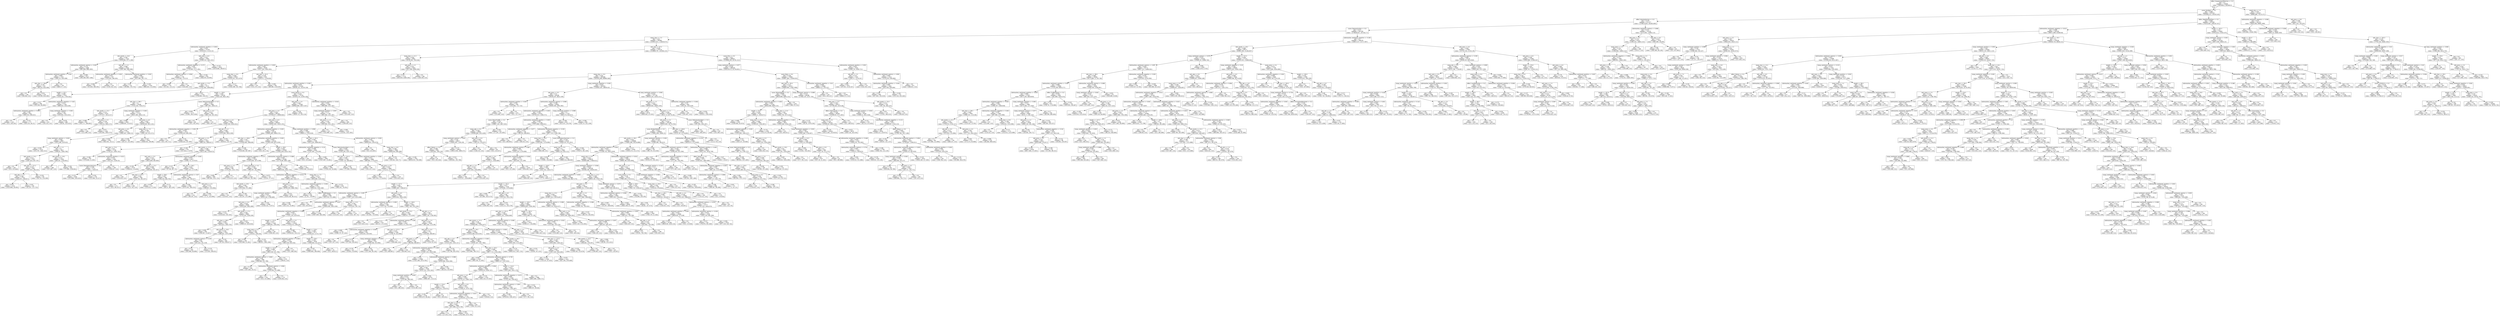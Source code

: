 digraph Tree {
node [shape=box] ;
0 [label="effect_SuspensionOfService <= 0.5\ngini = 0.5\nsamples = 724092\nvalue = [362046.0, 362046.0]"] ;
1 [label="cause_Incident <= 0.5\ngini = 0.496\nsamples = 678742\nvalue = [353049.312, 291922.63]"] ;
0 -> 1 [labeldistance=2.5, labelangle=45, headlabel="True"] ;
3 [label="effect_InterimService <= 0.5\ngini = 0.479\nsamples = 511377\nvalue = [276814.829, 182403.883]"] ;
1 -> 3 ;
5 [label="cause_Demonstration <= 0.5\ngini = 0.471\nsamples = 501259\nvalue = [274638.927, 167343.77]"] ;
3 -> 5 ;
9 [label="slang_char <= 2.5\ngini = 0.45\nsamples = 392881\nvalue = [220025.611, 114626.673]"] ;
5 -> 9 ;
11 [label="information_sentiment_positive <= 0.002\ngini = 0.433\nsamples = 13129\nvalue = [5218.813, 11232.52]"] ;
9 -> 11 ;
33 [label="info_words <= 24.5\ngini = 0.285\nsamples = 7524\nvalue = [2029.682, 9771.198]"] ;
11 -> 33 ;
145 [label="information_sentiment_neutral <= 0.002\ngini = 0.176\nsamples = 5468\nvalue = [961.699, 8881.891]"] ;
33 -> 145 ;
411 [label="information_sentiment_positive <= 0.001\ngini = 0.483\nsamples = 1251\nvalue = [568.131, 824.508]"] ;
145 -> 411 ;
413 [label="info_char <= 106.0\ngini = 0.191\nsamples = 522\nvalue = [98.553, 824.508]"] ;
411 -> 413 ;
849 [label="gini = 0.0\nsamples = 146\nvalue = [94.044, 0.0]"] ;
413 -> 849 ;
850 [label="gini = 0.011\nsamples = 376\nvalue = [4.509, 824.508]"] ;
413 -> 850 ;
414 [label="gini = 0.0\nsamples = 729\nvalue = [469.577, 0.0]"] ;
411 -> 414 ;
412 [label="gini = 0.089\nsamples = 4217\nvalue = [393.569, 8057.384]"] ;
145 -> 412 ;
146 [label="info_det <= 1.5\ngini = 0.496\nsamples = 2056\nvalue = [1067.982, 889.306]"] ;
33 -> 146 ;
469 [label="information_sentiment_positive <= 0.001\ngini = 0.327\nsamples = 507\nvalue = [154.593, 596.595]"] ;
146 -> 469 ;
675 [label="gini = 0.049\nsamples = 291\nvalue = [15.459, 596.595]"] ;
469 -> 675 ;
676 [label="gini = 0.0\nsamples = 216\nvalue = [139.134, 0.0]"] ;
469 -> 676 ;
470 [label="information_sentiment_positive <= 0.001\ngini = 0.368\nsamples = 1549\nvalue = [913.389, 292.711]"] ;
146 -> 470 ;
751 [label="gini = 0.24\nsamples = 125\nvalue = [28.986, 178.755]"] ;
470 -> 751 ;
752 [label="gini = 0.202\nsamples = 1424\nvalue = [884.403, 113.956]"] ;
470 -> 752 ;
34 [label="info_verb <= 0.5\ngini = 0.431\nsamples = 5605\nvalue = [3189.132, 1461.322]"] ;
11 -> 34 ;
119 [label="information_sentiment_negative <= 0.372\ngini = 0.46\nsamples = 1672\nvalue = [710.485, 1271.395]"] ;
34 -> 119 ;
157 [label="information_sentiment_neutral <= 0.994\ngini = 0.17\nsamples = 738\nvalue = [125.607, 1213.3]"] ;
119 -> 157 ;
771 [label="gini = 0.036\nsamples = 578\nvalue = [22.545, 1213.3]"] ;
157 -> 771 ;
772 [label="gini = 0.0\nsamples = 160\nvalue = [103.062, 0.0]"] ;
157 -> 772 ;
158 [label="gini = 0.164\nsamples = 934\nvalue = [584.878, 58.095]"] ;
119 -> 158 ;
120 [label="gini = 0.132\nsamples = 3933\nvalue = [2478.646, 189.927]"] ;
34 -> 120 ;
12 [label="info_char <= 67.5\ngini = 0.439\nsamples = 379752\nvalue = [214806.797, 103394.153]"] ;
9 -> 12 ;
13 [label="slang_char <= 11.5\ngini = 0.456\nsamples = 9841\nvalue = [4138.592, 7632.84]"] ;
12 -> 13 ;
55 [label="information_sentiment_positive <= 0.005\ngini = 0.497\nsamples = 6838\nvalue = [3527.305, 3043.305]"] ;
13 -> 55 ;
205 [label="slang_char <= 8.5\ngini = 0.464\nsamples = 6020\nvalue = [3326.333, 1912.679]"] ;
55 -> 205 ;
233 [label="info_words <= 12.5\ngini = 0.5\nsamples = 3575\nvalue = [1781.044, 1809.895]"] ;
205 -> 233 ;
351 [label="lenght <= 62.5\ngini = 0.469\nsamples = 2355\nvalue = [1024.181, 1709.345]"] ;
233 -> 351 ;
741 [label="gini = 0.311\nsamples = 590\nvalue = [355.565, 84.909]"] ;
351 -> 741 ;
742 [label="information_sentiment_negative <= 0.83\ngini = 0.413\nsamples = 1765\nvalue = [668.616, 1624.436]"] ;
351 -> 742 ;
743 [label="information_sentiment_positive <= 0.003\ngini = 0.48\nsamples = 833\nvalue = [450.253, 299.415]"] ;
742 -> 743 ;
745 [label="gini = 0.0\nsamples = 116\nvalue = [0.0, 259.195]"] ;
743 -> 745 ;
746 [label="gini = 0.151\nsamples = 717\nvalue = [450.253, 40.22]"] ;
743 -> 746 ;
744 [label="slang_sentiment_negative <= 0.001\ngini = 0.243\nsamples = 932\nvalue = [218.363, 1325.022]"] ;
742 -> 744 ;
747 [label="gini = 0.0\nsamples = 252\nvalue = [162.323, 0.0]"] ;
744 -> 747 ;
748 [label="gini = 0.078\nsamples = 680\nvalue = [56.04, 1325.022]"] ;
744 -> 748 ;
352 [label="gini = 0.207\nsamples = 1220\nvalue = [756.863, 100.55]"] ;
233 -> 352 ;
234 [label="gini = 0.117\nsamples = 2445\nvalue = [1545.289, 102.784]"] ;
205 -> 234 ;
206 [label="info_char <= 61.5\ngini = 0.256\nsamples = 818\nvalue = [200.971, 1130.626]"] ;
55 -> 206 ;
545 [label="gini = 0.0\nsamples = 235\nvalue = [151.373, 0.0]"] ;
206 -> 545 ;
546 [label="gini = 0.081\nsamples = 583\nvalue = [49.599, 1130.626]"] ;
206 -> 546 ;
56 [label="info_punt <= 1.5\ngini = 0.207\nsamples = 3003\nvalue = [611.288, 4589.536]"] ;
13 -> 56 ;
463 [label="gini = 0.157\nsamples = 2723\nvalue = [430.929, 4589.536]"] ;
56 -> 463 ;
464 [label="gini = 0.0\nsamples = 280\nvalue = [180.359, 0.0]"] ;
56 -> 464 ;
14 [label="cause_Fire <= 0.5\ngini = 0.43\nsamples = 369911\nvalue = [210668.205, 95761.312]"] ;
12 -> 14 ;
37 [label="slang_sentiment_neutral <= 0.977\ngini = 0.426\nsamples = 366356\nvalue = [209259.473, 92704.601]"] ;
14 -> 37 ;
41 [label="slang_char <= 9.5\ngini = 0.441\nsamples = 293266\nvalue = [165592.008, 80866.548]"] ;
37 -> 41 ;
47 [label="information_sentiment_positive <= 0.001\ngini = 0.478\nsamples = 91342\nvalue = [49549.741, 32216.128]"] ;
41 -> 47 ;
49 [label="lenght <= 139.5\ngini = 0.492\nsamples = 16226\nvalue = [7620.163, 9822.59]"] ;
47 -> 49 ;
133 [label="info_char <= 86.5\ngini = 0.5\nsamples = 14246\nvalue = [7153.163, 7018.37]"] ;
49 -> 133 ;
135 [label="info_words <= 15.5\ngini = 0.313\nsamples = 2479\nvalue = [727.877, 3014.257]"] ;
133 -> 135 ;
357 [label="gini = 0.488\nsamples = 947\nvalue = [503.717, 368.682]"] ;
135 -> 357 ;
358 [label="info_noun <= 2.5\ngini = 0.144\nsamples = 1532\nvalue = [224.16, 2645.575]"] ;
135 -> 358 ;
679 [label="gini = 0.0\nsamples = 188\nvalue = [121.098, 0.0]"] ;
358 -> 679 ;
680 [label="gini = 0.072\nsamples = 1344\nvalue = [103.062, 2645.575]"] ;
358 -> 680 ;
136 [label="slang_sentiment_negative <= 0.001\ngini = 0.473\nsamples = 11767\nvalue = [6425.286, 4004.113]"] ;
133 -> 136 ;
173 [label="gini = 0.089\nsamples = 2942\nvalue = [1868.647, 91.612]"] ;
136 -> 173 ;
174 [label="info_noun <= 4.5\ngini = 0.497\nsamples = 8825\nvalue = [4556.639, 3912.501]"] ;
136 -> 174 ;
191 [label="info_pron <= 6.5\ngini = 0.491\nsamples = 5704\nvalue = [2665.447, 3499.13]"] ;
174 -> 191 ;
247 [label="slang_sentiment_neutral <= 0.003\ngini = 0.465\nsamples = 4697\nvalue = [2022.596, 3479.02]"] ;
191 -> 247 ;
333 [label="gini = 0.205\nsamples = 1070\nvalue = [215.787, 1642.312]"] ;
247 -> 333 ;
334 [label="info_det <= 1.5\ngini = 0.5\nsamples = 3627\nvalue = [1806.81, 1836.708]"] ;
247 -> 334 ;
335 [label="info_words <= 15.5\ngini = 0.411\nsamples = 2597\nvalue = [1497.623, 607.767]"] ;
334 -> 335 ;
527 [label="gini = 0.0\nsamples = 100\nvalue = [0.0, 223.444]"] ;
335 -> 527 ;
528 [label="info_char <= 121.5\ngini = 0.325\nsamples = 2497\nvalue = [1497.623, 384.323]"] ;
335 -> 528 ;
667 [label="info_adp <= 7.5\ngini = 0.188\nsamples = 2316\nvalue = [1442.871, 169.817]"] ;
528 -> 667 ;
991 [label="gini = 0.076\nsamples = 2216\nvalue = [1410.664, 58.095]"] ;
667 -> 991 ;
992 [label="gini = 0.347\nsamples = 100\nvalue = [32.207, 111.722]"] ;
667 -> 992 ;
668 [label="gini = 0.324\nsamples = 181\nvalue = [54.752, 214.506]"] ;
528 -> 668 ;
336 [label="info_words <= 19.5\ngini = 0.321\nsamples = 1030\nvalue = [309.187, 1228.941]"] ;
334 -> 336 ;
337 [label="gini = 0.0\nsamples = 369\nvalue = [237.687, 0.0]"] ;
336 -> 337 ;
338 [label="gini = 0.104\nsamples = 661\nvalue = [71.499, 1228.941]"] ;
336 -> 338 ;
248 [label="gini = 0.059\nsamples = 1007\nvalue = [642.851, 20.11]"] ;
191 -> 248 ;
192 [label="slang_char <= 7.0\ngini = 0.294\nsamples = 3121\nvalue = [1891.192, 413.371]"] ;
174 -> 192 ;
421 [label="gini = 0.249\nsamples = 180\nvalue = [43.157, 252.492]"] ;
192 -> 421 ;
422 [label="gini = 0.147\nsamples = 2941\nvalue = [1848.035, 160.88]"] ;
192 -> 422 ;
134 [label="cause_VehicularAccident <= 0.5\ngini = 0.245\nsamples = 1980\nvalue = [467.001, 2804.22]"] ;
49 -> 134 ;
185 [label="gini = 0.003\nsamples = 1175\nvalue = [3.865, 2612.058]"] ;
134 -> 185 ;
186 [label="info_noun <= 4.5\ngini = 0.415\nsamples = 805\nvalue = [463.136, 192.162]"] ;
134 -> 186 ;
481 [label="gini = 0.0\nsamples = 86\nvalue = [0.0, 192.162]"] ;
186 -> 481 ;
482 [label="gini = 0.0\nsamples = 719\nvalue = [463.136, 0.0]"] ;
186 -> 482 ;
50 [label="cause_March <= 0.5\ngini = 0.454\nsamples = 75116\nvalue = [41929.578, 22393.538]"] ;
47 -> 50 ;
75 [label="info_punt <= 3.5\ngini = 0.441\nsamples = 72548\nvalue = [40944.689, 20071.957]"] ;
50 -> 75 ;
125 [label="info_pron <= 3.5\ngini = 0.455\nsamples = 66514\nvalue = [37104.977, 19908.843]"] ;
75 -> 125 ;
127 [label="info_noun <= 3.5\ngini = 0.468\nsamples = 5896\nvalue = [2562.385, 4285.652]"] ;
125 -> 127 ;
289 [label="information_sentiment_negative <= 0.001\ngini = 0.426\nsamples = 1815\nvalue = [1036.419, 460.294]"] ;
127 -> 289 ;
349 [label="gini = 0.0\nsamples = 131\nvalue = [0.0, 292.711]"] ;
289 -> 349 ;
350 [label="gini = 0.24\nsamples = 1684\nvalue = [1036.419, 167.583]"] ;
289 -> 350 ;
290 [label="info_det <= 1.5\ngini = 0.408\nsamples = 4081\nvalue = [1525.965, 3825.358]"] ;
127 -> 290 ;
291 [label="info_punt <= 2.5\ngini = 0.317\nsamples = 2991\nvalue = [886.335, 3608.617]"] ;
290 -> 291 ;
791 [label="info_char <= 72.5\ngini = 0.28\nsamples = 2738\nvalue = [728.521, 3590.742]"] ;
291 -> 791 ;
807 [label="gini = 0.349\nsamples = 297\nvalue = [176.494, 51.392]"] ;
791 -> 807 ;
808 [label="information_sentiment_positive <= 0.013\ngini = 0.233\nsamples = 2441\nvalue = [552.027, 3539.35]"] ;
791 -> 808 ;
857 [label="cause_EmergencyServices <= 0.5\ngini = 0.198\nsamples = 2275\nvalue = [445.1, 3539.35]"] ;
808 -> 857 ;
881 [label="gini = 0.151\nsamples = 2056\nvalue = [313.696, 3505.833]"] ;
857 -> 881 ;
882 [label="gini = 0.324\nsamples = 219\nvalue = [131.404, 33.517]"] ;
857 -> 882 ;
858 [label="gini = -0.0\nsamples = 166\nvalue = [106.927, 0.0]"] ;
808 -> 858 ;
792 [label="gini = 0.183\nsamples = 253\nvalue = [157.814, 17.876]"] ;
291 -> 792 ;
292 [label="gini = 0.378\nsamples = 1090\nvalue = [639.63, 216.74]"] ;
290 -> 292 ;
128 [label="info_num <= 0.5\ngini = 0.429\nsamples = 60618\nvalue = [34542.593, 15623.191]"] ;
125 -> 128 ;
249 [label="information_sentiment_positive <= 0.003\ngini = 0.395\nsamples = 45526\nvalue = [26482.483, 9860.575]"] ;
128 -> 249 ;
257 [label="info_char <= 106.5\ngini = 0.29\nsamples = 22312\nvalue = [13540.444, 2884.66]"] ;
249 -> 257 ;
479 [label="info_words <= 17.5\ngini = 0.389\nsamples = 10661\nvalue = [6222.382, 2236.673]"] ;
257 -> 479 ;
509 [label="info_verb <= 0.5\ngini = 0.253\nsamples = 6234\nvalue = [3823.609, 665.863]"] ;
479 -> 509 ;
683 [label="gini = 0.139\nsamples = 5378\nvalue = [3384.95, 274.836]"] ;
509 -> 683 ;
684 [label="info_words <= 15.5\ngini = 0.498\nsamples = 856\nvalue = [438.659, 391.027]"] ;
509 -> 684 ;
685 [label="gini = 0.0\nsamples = 492\nvalue = [316.916, 0.0]"] ;
684 -> 685 ;
686 [label="info_char <= 97.5\ngini = 0.362\nsamples = 364\nvalue = [121.742, 391.027]"] ;
684 -> 686 ;
763 [label="gini = 0.0\nsamples = 175\nvalue = [0.0, 391.027]"] ;
686 -> 763 ;
764 [label="gini = -0.0\nsamples = 189\nvalue = [121.742, 0.0]"] ;
686 -> 764 ;
510 [label="information_sentiment_positive <= 0.001\ngini = 0.478\nsamples = 4427\nvalue = [2398.773, 1570.81]"] ;
479 -> 510 ;
511 [label="gini = 0.157\nsamples = 236\nvalue = [37.36, 397.73]"] ;
510 -> 511 ;
512 [label="info_char <= 94.5\ngini = 0.443\nsamples = 4191\nvalue = [2361.413, 1173.08]"] ;
510 -> 512 ;
635 [label="lenght <= 99.5\ngini = 0.407\nsamples = 494\nvalue = [184.224, 464.763]"] ;
512 -> 635 ;
835 [label="gini = 0.032\nsamples = 212\nvalue = [135.913, 2.234]"] ;
635 -> 835 ;
836 [label="gini = 0.171\nsamples = 282\nvalue = [48.31, 462.529]"] ;
635 -> 836 ;
636 [label="information_sentiment_neutral <= 0.97\ngini = 0.37\nsamples = 3697\nvalue = [2177.189, 708.317]"] ;
512 -> 636 ;
637 [label="gini = 0.264\nsamples = 3386\nvalue = [2070.262, 384.323]"] ;
636 -> 637 ;
638 [label="info_pron <= 5.5\ngini = 0.373\nsamples = 311\nvalue = [106.927, 323.994]"] ;
636 -> 638 ;
973 [label="gini = 0.0\nsamples = 154\nvalue = [99.197, 0.0]"] ;
638 -> 973 ;
974 [label="gini = 0.046\nsamples = 157\nvalue = [7.73, 323.994]"] ;
638 -> 974 ;
480 [label="gini = 0.149\nsamples = 11651\nvalue = [7318.062, 647.987]"] ;
257 -> 480 ;
258 [label="information_sentiment_positive <= 0.003\ngini = 0.455\nsamples = 23214\nvalue = [12942.039, 6975.916]"] ;
249 -> 258 ;
261 [label="gini = 0.0\nsamples = 278\nvalue = [0.0, 621.174]"] ;
258 -> 261 ;
262 [label="lenght <= 88.5\ngini = 0.442\nsamples = 22936\nvalue = [12942.039, 6354.742]"] ;
258 -> 262 ;
263 [label="information_sentiment_negative <= 0.131\ngini = 0.484\nsamples = 2556\nvalue = [1163.959, 1673.594]"] ;
262 -> 263 ;
265 [label="info_noun <= 2.5\ngini = 0.205\nsamples = 867\nvalue = [174.562, 1331.725]"] ;
263 -> 265 ;
749 [label="gini = 0.083\nsamples = 690\nvalue = [60.549, 1331.725]"] ;
265 -> 749 ;
750 [label="gini = 0.0\nsamples = 177\nvalue = [114.013, 0.0]"] ;
265 -> 750 ;
266 [label="cause_Overturn <= 0.5\ngini = 0.382\nsamples = 1689\nvalue = [989.397, 341.869]"] ;
263 -> 266 ;
311 [label="gini = 0.117\nsamples = 1548\nvalue = [978.447, 64.799]"] ;
266 -> 311 ;
312 [label="gini = 0.073\nsamples = 141\nvalue = [10.95, 277.07]"] ;
266 -> 312 ;
264 [label="information_sentiment_neutral <= 0.989\ngini = 0.407\nsamples = 20380\nvalue = [11778.08, 4681.148]"] ;
262 -> 264 ;
627 [label="info_noun <= 4.5\ngini = 0.433\nsamples = 17349\nvalue = [9859.834, 4562.723]"] ;
264 -> 627 ;
629 [label="information_sentiment_negative <= 0.014\ngini = 0.389\nsamples = 15478\nvalue = [9035.336, 3242.17]"] ;
627 -> 629 ;
949 [label="info_words <= 20.5\ngini = 0.481\nsamples = 559\nvalue = [251.858, 375.386]"] ;
629 -> 949 ;
953 [label="gini = 0.0\nsamples = 341\nvalue = [219.651, 0.0]"] ;
949 -> 953 ;
954 [label="gini = 0.146\nsamples = 218\nvalue = [32.207, 375.386]"] ;
949 -> 954 ;
950 [label="info_punt <= 2.5\ngini = 0.371\nsamples = 14919\nvalue = [8783.478, 2866.784]"] ;
629 -> 950 ;
951 [label="slang_sentiment_positive <= 0.998\ngini = 0.423\nsamples = 11102\nvalue = [6353.142, 2768.469]"] ;
950 -> 951 ;
955 [label="info_pron <= 4.5\ngini = 0.454\nsamples = 9006\nvalue = [5024.928, 2692.498]"] ;
951 -> 955 ;
957 [label="gini = 0.223\nsamples = 2121\nvalue = [1310.823, 192.162]"] ;
955 -> 957 ;
958 [label="info_words <= 17.5\ngini = 0.481\nsamples = 6885\nvalue = [3714.105, 2500.336]"] ;
955 -> 958 ;
959 [label="info_char <= 86.0\ngini = 0.464\nsamples = 1455\nvalue = [624.815, 1083.702]"] ;
958 -> 959 ;
961 [label="gini = 0.094\nsamples = 404\nvalue = [256.367, 13.407]"] ;
959 -> 961 ;
962 [label="info_words <= 16.5\ngini = 0.381\nsamples = 1051\nvalue = [368.447, 1070.296]"] ;
959 -> 962 ;
963 [label="information_sentiment_neutral <= 0.529\ngini = 0.49\nsamples = 607\nvalue = [321.425, 241.319]"] ;
962 -> 963 ;
965 [label="gini = 0.222\nsamples = 495\nvalue = [305.966, 44.689]"] ;
963 -> 965 ;
966 [label="gini = 0.135\nsamples = 112\nvalue = [15.459, 196.631]"] ;
963 -> 966 ;
964 [label="gini = 0.102\nsamples = 444\nvalue = [47.022, 828.977]"] ;
962 -> 964 ;
960 [label="gini = 0.431\nsamples = 5430\nvalue = [3089.29, 1416.634]"] ;
958 -> 960 ;
956 [label="gini = 0.102\nsamples = 2096\nvalue = [1328.214, 75.971]"] ;
951 -> 956 ;
952 [label="gini = 0.075\nsamples = 3817\nvalue = [2430.336, 98.315]"] ;
950 -> 952 ;
630 [label="slang_char <= 7.5\ngini = 0.473\nsamples = 1871\nvalue = [824.498, 1320.553]"] ;
627 -> 630 ;
631 [label="information_sentiment_positive <= 0.004\ngini = 0.381\nsamples = 1221\nvalue = [428.352, 1242.348]"] ;
630 -> 631 ;
873 [label="gini = 0.016\nsamples = 336\nvalue = [5.797, 730.661]"] ;
631 -> 873 ;
874 [label="effect_TrafficImpact <= 0.5\ngini = 0.495\nsamples = 885\nvalue = [422.555, 511.686]"] ;
631 -> 874 ;
875 [label="gini = 0.206\nsamples = 681\nvalue = [422.555, 55.861]"] ;
874 -> 875 ;
876 [label="gini = -0.0\nsamples = 204\nvalue = [0.0, 455.825]"] ;
874 -> 876 ;
632 [label="gini = 0.275\nsamples = 650\nvalue = [396.145, 78.205]"] ;
630 -> 632 ;
628 [label="gini = 0.11\nsamples = 3031\nvalue = [1918.246, 118.425]"] ;
264 -> 628 ;
250 [label="slang_sentiment_positive <= 0.996\ngini = 0.486\nsamples = 15092\nvalue = [8060.11, 5762.616]"] ;
128 -> 250 ;
251 [label="info_char <= 82.5\ngini = 0.491\nsamples = 7298\nvalue = [3413.292, 4466.642]"] ;
250 -> 251 ;
253 [label="information_sentiment_negative <= 0.16\ngini = 0.299\nsamples = 2062\nvalue = [1247.697, 279.305]"] ;
251 -> 253 ;
347 [label="gini = 0.0\nsamples = 100\nvalue = [0.0, 223.444]"] ;
253 -> 347 ;
348 [label="gini = 0.082\nsamples = 1962\nvalue = [1247.697, 55.861]"] ;
253 -> 348 ;
254 [label="cause_VehicularAccident <= 0.5\ngini = 0.449\nsamples = 5236\nvalue = [2165.595, 4187.337]"] ;
251 -> 254 ;
255 [label="info_char <= 141.0\ngini = 0.369\nsamples = 2148\nvalue = [1265.733, 408.902]"] ;
254 -> 255 ;
267 [label="gini = 0.046\nsamples = 1867\nvalue = [1194.234, 29.048]"] ;
255 -> 267 ;
268 [label="gini = 0.267\nsamples = 281\nvalue = [71.499, 379.854]"] ;
255 -> 268 ;
256 [label="information_sentiment_positive <= 0.001\ngini = 0.311\nsamples = 3088\nvalue = [899.862, 3778.435]"] ;
254 -> 256 ;
529 [label="gini = 0.0\nsamples = 288\nvalue = [185.512, 0.0]"] ;
256 -> 529 ;
530 [label="info_pron <= 9.5\ngini = 0.267\nsamples = 2800\nvalue = [714.35, 3778.435]"] ;
256 -> 530 ;
941 [label="gini = 0.24\nsamples = 2641\nvalue = [611.932, 3778.435]"] ;
530 -> 941 ;
942 [label="gini = 0.0\nsamples = 159\nvalue = [102.418, 0.0]"] ;
530 -> 942 ;
252 [label="information_sentiment_neutral <= 0.005\ngini = 0.341\nsamples = 7794\nvalue = [4646.818, 1295.974]"] ;
250 -> 252 ;
259 [label="gini = 0.0\nsamples = 186\nvalue = [0.0, 415.605]"] ;
252 -> 259 ;
260 [label="slang_char <= 6.5\ngini = 0.268\nsamples = 7608\nvalue = [4646.818, 880.369]"] ;
252 -> 260 ;
893 [label="gini = 0.279\nsamples = 107\nvalue = [28.342, 140.77]"] ;
260 -> 893 ;
894 [label="gini = 0.238\nsamples = 7501\nvalue = [4618.476, 739.599]"] ;
260 -> 894 ;
126 [label="gini = 0.078\nsamples = 6034\nvalue = [3839.712, 163.114]"] ;
75 -> 126 ;
76 [label="information_sentiment_positive <= 0.016\ngini = 0.418\nsamples = 2568\nvalue = [984.888, 2321.581]"] ;
50 -> 76 ;
153 [label="slang_sentiment_positive <= 0.997\ngini = 0.277\nsamples = 1756\nvalue = [461.848, 2321.581]"] ;
76 -> 153 ;
451 [label="info_noun <= 1.5\ngini = 0.183\nsamples = 1447\nvalue = [262.809, 2321.581]"] ;
153 -> 451 ;
551 [label="gini = 0.0\nsamples = 222\nvalue = [142.999, 0.0]"] ;
451 -> 551 ;
552 [label="gini = 0.093\nsamples = 1225\nvalue = [119.81, 2321.581]"] ;
451 -> 552 ;
452 [label="gini = -0.0\nsamples = 309\nvalue = [199.039, 0.0]"] ;
153 -> 452 ;
154 [label="gini = -0.0\nsamples = 812\nvalue = [523.041, 0.0]"] ;
76 -> 154 ;
48 [label="slang_sentiment_negative <= 0.001\ngini = 0.416\nsamples = 201924\nvalue = [116042.267, 48650.42]"] ;
41 -> 48 ;
113 [label="info_pron <= 0.5\ngini = 0.32\nsamples = 44166\nvalue = [26539.167, 6625.109]"] ;
48 -> 113 ;
131 [label="information_sentiment_positive <= 0.001\ngini = 0.292\nsamples = 565\nvalue = [155.882, 721.723]"] ;
113 -> 131 ;
513 [label="gini = 0.0\nsamples = 242\nvalue = [155.882, 0.0]"] ;
131 -> 513 ;
514 [label="gini = 0.0\nsamples = 323\nvalue = [0.0, 721.723]"] ;
131 -> 514 ;
132 [label="information_sentiment_neutral <= 0.996\ngini = 0.299\nsamples = 43601\nvalue = [26383.285, 5903.385]"] ;
113 -> 132 ;
493 [label="information_sentiment_positive <= 0.003\ngini = 0.282\nsamples = 42322\nvalue = [25743.011, 5266.571]"] ;
132 -> 493 ;
495 [label="cause_HeavyTraffic <= 0.5\ngini = 0.219\nsamples = 30174\nvalue = [18667.145, 2667.919]"] ;
493 -> 495 ;
499 [label="slang_adp <= 0.5\ngini = 0.204\nsamples = 29941\nvalue = [18589.849, 2415.428]"] ;
495 -> 499 ;
877 [label="slang_sentiment_neutral <= 0.001\ngini = 0.191\nsamples = 29617\nvalue = [18441.697, 2205.39]"] ;
499 -> 877 ;
969 [label="effect_Delays <= 0.5\ngini = 0.486\nsamples = 804\nvalue = [429.641, 306.118]"] ;
877 -> 969 ;
971 [label="gini = 0.0\nsamples = 91\nvalue = [0.0, 203.334]"] ;
969 -> 971 ;
972 [label="gini = 0.312\nsamples = 713\nvalue = [429.641, 102.784]"] ;
969 -> 972 ;
970 [label="gini = 0.173\nsamples = 28813\nvalue = [18012.056, 1899.272]"] ;
877 -> 970 ;
878 [label="info_num <= 0.5\ngini = 0.485\nsamples = 324\nvalue = [148.152, 210.037]"] ;
499 -> 878 ;
879 [label="gini = -0.0\nsamples = 230\nvalue = [148.152, 0.0]"] ;
878 -> 879 ;
880 [label="gini = -0.0\nsamples = 94\nvalue = [0.0, 210.037]"] ;
878 -> 880 ;
500 [label="gini = 0.359\nsamples = 233\nvalue = [77.297, 252.492]"] ;
495 -> 500 ;
496 [label="information_sentiment_positive <= 0.003\ngini = 0.393\nsamples = 12148\nvalue = [7075.866, 2598.651]"] ;
493 -> 496 ;
497 [label="information_sentiment_negative <= 0.877\ngini = 0.313\nsamples = 336\nvalue = [98.553, 408.902]"] ;
496 -> 497 ;
891 [label="gini = 0.0\nsamples = 183\nvalue = [0.0, 408.902]"] ;
497 -> 891 ;
892 [label="gini = -0.0\nsamples = 153\nvalue = [98.553, 0.0]"] ;
497 -> 892 ;
498 [label="information_sentiment_negative <= 0.205\ngini = 0.364\nsamples = 11812\nvalue = [6977.313, 2189.749]"] ;
496 -> 498 ;
535 [label="slang_char <= 10.5\ngini = 0.479\nsamples = 3573\nvalue = [1933.061, 1278.099]"] ;
498 -> 535 ;
537 [label="information_sentiment_neutral <= 0.967\ngini = 0.494\nsamples = 2175\nvalue = [1032.555, 1278.099]"] ;
535 -> 537 ;
541 [label="info_verb <= 0.5\ngini = 0.388\nsamples = 1060\nvalue = [378.11, 1056.889]"] ;
537 -> 541 ;
985 [label="info_det <= 2.5\ngini = 0.315\nsamples = 873\nvalue = [257.656, 1056.889]"] ;
541 -> 985 ;
987 [label="gini = 0.22\nsamples = 709\nvalue = [152.017, 1056.889]"] ;
985 -> 987 ;
988 [label="gini = 0.0\nsamples = 164\nvalue = [105.639, 0.0]"] ;
985 -> 988 ;
986 [label="gini = 0.0\nsamples = 187\nvalue = [120.454, 0.0]"] ;
541 -> 986 ;
542 [label="information_sentiment_positive <= 0.004\ngini = 0.378\nsamples = 1115\nvalue = [654.445, 221.209]"] ;
537 -> 542 ;
543 [label="gini = 0.0\nsamples = 99\nvalue = [0.0, 221.209]"] ;
542 -> 543 ;
544 [label="gini = 0.0\nsamples = 1016\nvalue = [654.445, 0.0]"] ;
542 -> 544 ;
538 [label="gini = -0.0\nsamples = 1398\nvalue = [900.506, 0.0]"] ;
535 -> 538 ;
536 [label="cause_EmergencyServices <= 0.5\ngini = 0.259\nsamples = 8239\nvalue = [5044.252, 911.651]"] ;
498 -> 536 ;
539 [label="emoji_size <= 0.5\ngini = 0.2\nsamples = 7989\nvalue = [4964.379, 630.112]"] ;
536 -> 539 ;
691 [label="gini = 0.054\nsamples = 66\nvalue = [3.865, 134.066]"] ;
539 -> 691 ;
692 [label="gini = 0.165\nsamples = 7923\nvalue = [4960.514, 496.045]"] ;
539 -> 692 ;
540 [label="gini = 0.344\nsamples = 250\nvalue = [79.873, 281.539]"] ;
536 -> 540 ;
494 [label="slang_sentiment_positive <= 0.998\ngini = 0.5\nsamples = 1279\nvalue = [640.274, 636.815]"] ;
132 -> 494 ;
505 [label="gini = 0.106\nsamples = 653\nvalue = [413.537, 24.579]"] ;
494 -> 505 ;
506 [label="gini = 0.394\nsamples = 626\nvalue = [226.737, 612.236]"] ;
494 -> 506 ;
114 [label="slang_sentiment_positive <= 0.992\ngini = 0.435\nsamples = 157758\nvalue = [89503.101, 42025.311]"] ;
48 -> 114 ;
115 [label="info_pron <= 1.5\ngini = 0.431\nsamples = 156915\nvalue = [89300.841, 40843.293]"] ;
114 -> 115 ;
117 [label="gini = 0.032\nsamples = 6370\nvalue = [4083.841, 67.033]"] ;
115 -> 117 ;
118 [label="info_punt <= 7.5\ngini = 0.438\nsamples = 150545\nvalue = [85217.0, 40776.26]"] ;
115 -> 118 ;
149 [label="info_noun <= 5.5\ngini = 0.434\nsamples = 149798\nvalue = [85025.691, 39770.763]"] ;
118 -> 149 ;
159 [label="cause_BrokenVehicle <= 0.5\ngini = 0.424\nsamples = 139689\nvalue = [79891.904, 34991.3]"] ;
149 -> 159 ;
271 [label="info_words <= 28.5\ngini = 0.431\nsamples = 130968\nvalue = [74495.308, 34224.888]"] ;
159 -> 271 ;
273 [label="information_sentiment_negative <= 0.935\ngini = 0.437\nsamples = 125912\nvalue = [71299.735, 34012.616]"] ;
271 -> 273 ;
295 [label="emoji_size <= 0.5\ngini = 0.425\nsamples = 109878\nvalue = [62800.966, 27666.812]"] ;
273 -> 295 ;
301 [label="lenght <= 144.0\ngini = 0.388\nsamples = 1169\nvalue = [416.758, 1166.377]"] ;
295 -> 301 ;
303 [label="gini = 0.0\nsamples = 635\nvalue = [409.028, 0.0]"] ;
301 -> 303 ;
304 [label="gini = 0.013\nsamples = 534\nvalue = [7.73, 1166.377]"] ;
301 -> 304 ;
302 [label="slang_sentiment_negative <= 0.004\ngini = 0.419\nsamples = 108709\nvalue = [62384.209, 26500.435]"] ;
295 -> 302 ;
561 [label="information_sentiment_positive <= 0.005\ngini = 0.46\nsamples = 27888\nvalue = [15470.928, 8647.275]"] ;
302 -> 561 ;
563 [label="lenght <= 127.5\ngini = 0.441\nsamples = 26372\nvalue = [14891.847, 7268.627]"] ;
561 -> 563 ;
591 [label="information_sentiment_neutral <= 0.997\ngini = 0.401\nsamples = 18932\nvalue = [10977.415, 4223.088]"] ;
563 -> 591 ;
595 [label="information_sentiment_neutral <= 0.937\ngini = 0.385\nsamples = 18563\nvalue = [10854.385, 3825.358]"] ;
591 -> 595 ;
597 [label="information_sentiment_negative <= 0.086\ngini = 0.432\nsamples = 13274\nvalue = [7547.376, 3479.02]"] ;
595 -> 597 ;
599 [label="lenght <= 122.0\ngini = 0.427\nsamples = 1248\nvalue = [488.901, 1092.64]"] ;
597 -> 599 ;
601 [label="slang_verb <= 0.5\ngini = 0.295\nsamples = 861\nvalue = [239.62, 1092.64]"] ;
599 -> 601 ;
855 [label="gini = 0.295\nsamples = 236\nvalue = [142.999, 31.282]"] ;
601 -> 855 ;
856 [label="gini = 0.153\nsamples = 625\nvalue = [96.621, 1061.358]"] ;
601 -> 856 ;
602 [label="gini = 0.0\nsamples = 387\nvalue = [249.282, 0.0]"] ;
599 -> 602 ;
600 [label="info_pron <= 5.5\ngini = 0.378\nsamples = 12026\nvalue = [7058.474, 2386.38]"] ;
597 -> 600 ;
795 [label="gini = 0.289\nsamples = 7849\nvalue = [4764.051, 1012.2]"] ;
600 -> 795 ;
796 [label="lenght <= 118.5\ngini = 0.469\nsamples = 4177\nvalue = [2294.423, 1374.179]"] ;
600 -> 796 ;
797 [label="information_sentiment_positive <= 0.004\ngini = 0.479\nsamples = 1348\nvalue = [603.558, 918.354]"] ;
796 -> 797 ;
865 [label="lenght <= 113.0\ngini = 0.498\nsamples = 1175\nvalue = [603.558, 531.796]"] ;
797 -> 865 ;
867 [label="information_sentiment_neutral <= 0.665\ngini = 0.46\nsamples = 699\nvalue = [296.948, 531.796]"] ;
865 -> 867 ;
869 [label="gini = 0.175\nsamples = 300\nvalue = [187.444, 20.11]"] ;
867 -> 869 ;
870 [label="information_sentiment_neutral <= 0.894\ngini = 0.29\nsamples = 399\nvalue = [109.504, 511.686]"] ;
867 -> 870 ;
871 [label="gini = -0.0\nsamples = 229\nvalue = [0.0, 511.686]"] ;
870 -> 871 ;
872 [label="gini = 0.0\nsamples = 170\nvalue = [109.504, 0.0]"] ;
870 -> 872 ;
868 [label="gini = 0.0\nsamples = 476\nvalue = [306.61, 0.0]"] ;
865 -> 868 ;
866 [label="gini = 0.0\nsamples = 173\nvalue = [0.0, 386.558]"] ;
797 -> 866 ;
798 [label="lenght <= 126.5\ngini = 0.335\nsamples = 2829\nvalue = [1690.865, 455.825]"] ;
796 -> 798 ;
799 [label="gini = 0.247\nsamples = 2753\nvalue = [1690.865, 286.008]"] ;
798 -> 799 ;
800 [label="gini = 0.0\nsamples = 76\nvalue = [0.0, 169.817]"] ;
798 -> 800 ;
598 [label="gini = 0.172\nsamples = 5289\nvalue = [3307.009, 346.338]"] ;
595 -> 598 ;
596 [label="slang_char <= 15.5\ngini = 0.361\nsamples = 369\nvalue = [123.031, 397.73]"] ;
591 -> 596 ;
759 [label="gini = -0.0\nsamples = 191\nvalue = [123.031, 0.0]"] ;
596 -> 759 ;
760 [label="gini = -0.0\nsamples = 178\nvalue = [0.0, 397.73]"] ;
596 -> 760 ;
592 [label="info_pron <= 4.5\ngini = 0.492\nsamples = 7440\nvalue = [3914.432, 3045.539]"] ;
563 -> 592 ;
593 [label="information_sentiment_neutral <= 0.993\ngini = 0.233\nsamples = 499\nvalue = [112.724, 723.958]"] ;
592 -> 593 ;
923 [label="gini = 0.057\nsamples = 358\nvalue = [21.901, 723.958]"] ;
593 -> 923 ;
924 [label="gini = 0.0\nsamples = 141\nvalue = [90.824, 0.0]"] ;
593 -> 924 ;
594 [label="lenght <= 128.5\ngini = 0.471\nsamples = 6941\nvalue = [3801.708, 2321.581]"] ;
592 -> 594 ;
643 [label="info_words <= 22.5\ngini = 0.385\nsamples = 568\nvalue = [200.971, 572.016]"] ;
594 -> 643 ;
673 [label="gini = 0.0\nsamples = 245\nvalue = [157.814, 0.0]"] ;
643 -> 673 ;
674 [label="gini = 0.13\nsamples = 323\nvalue = [43.157, 572.016]"] ;
643 -> 674 ;
644 [label="info_det <= 1.5\ngini = 0.44\nsamples = 6373\nvalue = [3600.736, 1749.565]"] ;
594 -> 644 ;
645 [label="information_sentiment_neutral <= 0.99\ngini = 0.307\nsamples = 4367\nvalue = [2635.172, 616.705]"] ;
644 -> 645 ;
647 [label="gini = 0.068\nsamples = 3735\nvalue = [2380.737, 87.143]"] ;
645 -> 647 ;
648 [label="information_sentiment_negative <= 0.003\ngini = 0.438\nsamples = 632\nvalue = [254.435, 529.562]"] ;
645 -> 648 ;
649 [label="gini = 0.0\nsamples = 306\nvalue = [197.107, 0.0]"] ;
648 -> 649 ;
650 [label="gini = 0.176\nsamples = 326\nvalue = [57.328, 529.562]"] ;
648 -> 650 ;
646 [label="info_punt <= 2.5\ngini = 0.497\nsamples = 2006\nvalue = [965.564, 1132.86]"] ;
644 -> 646 ;
651 [label="info_char <= 127.5\ngini = 0.423\nsamples = 1295\nvalue = [740.76, 323.994]"] ;
646 -> 651 ;
815 [label="slang_sentiment_negative <= 0.002\ngini = 0.489\nsamples = 518\nvalue = [240.264, 323.994]"] ;
651 -> 815 ;
885 [label="gini = 0.119\nsamples = 152\nvalue = [18.68, 274.836]"] ;
815 -> 885 ;
886 [label="gini = 0.297\nsamples = 366\nvalue = [221.584, 49.158]"] ;
815 -> 886 ;
816 [label="gini = 0.0\nsamples = 777\nvalue = [500.496, 0.0]"] ;
651 -> 816 ;
652 [label="info_num <= 0.5\ngini = 0.34\nsamples = 711\nvalue = [224.804, 808.867]"] ;
646 -> 652 ;
773 [label="info_punt <= 3.5\ngini = 0.187\nsamples = 508\nvalue = [94.044, 808.867]"] ;
652 -> 773 ;
847 [label="gini = 0.0\nsamples = 362\nvalue = [0.0, 808.867]"] ;
773 -> 847 ;
848 [label="gini = 0.0\nsamples = 146\nvalue = [94.044, 0.0]"] ;
773 -> 848 ;
774 [label="gini = 0.0\nsamples = 203\nvalue = [130.76, 0.0]"] ;
652 -> 774 ;
564 [label="lenght <= 102.5\ngini = 0.417\nsamples = 1516\nvalue = [579.081, 1378.648]"] ;
561 -> 564 ;
565 [label="gini = 0.085\nsamples = 532\nvalue = [47.666, 1023.373]"] ;
564 -> 565 ;
566 [label="info_adp <= 4.5\ngini = 0.48\nsamples = 984\nvalue = [531.415, 355.276]"] ;
564 -> 566 ;
983 [label="gini = 0.0\nsamples = 460\nvalue = [296.304, 0.0]"] ;
566 -> 983 ;
984 [label="gini = 0.479\nsamples = 524\nvalue = [235.111, 355.276]"] ;
566 -> 984 ;
562 [label="slang_char <= 21.5\ngini = 0.399\nsamples = 80821\nvalue = [46913.28, 17853.16]"] ;
302 -> 562 ;
567 [label="info_punt <= 3.5\ngini = 0.41\nsamples = 74502\nvalue = [42985.321, 17359.349]"] ;
562 -> 567 ;
571 [label="slang_char <= 15.5\ngini = 0.401\nsamples = 71838\nvalue = [41667.413, 15978.467]"] ;
567 -> 571 ;
575 [label="lenght <= 145.5\ngini = 0.385\nsamples = 64981\nvalue = [38004.839, 13361.94]"] ;
571 -> 575 ;
611 [label="info_char <= 131.5\ngini = 0.397\nsamples = 59635\nvalue = [34652.741, 13044.649]"] ;
575 -> 611 ;
613 [label="info_words <= 21.5\ngini = 0.38\nsamples = 57899\nvalue = [33949.985, 11603.437]"] ;
611 -> 613 ;
617 [label="info_words <= 18.5\ngini = 0.418\nsamples = 37992\nvalue = [21814.408, 9219.291]"] ;
613 -> 617 ;
619 [label="info_adp <= 6.5\ngini = 0.346\nsamples = 19362\nvalue = [11523.001, 3291.327]"] ;
617 -> 619 ;
621 [label="information_sentiment_positive <= 0.002\ngini = 0.324\nsamples = 19160\nvalue = [11497.235, 2929.348]"] ;
619 -> 621 ;
657 [label="gini = 0.223\nsamples = 11863\nvalue = [7331.589, 1074.765]"] ;
621 -> 657 ;
658 [label="information_sentiment_neutral <= 0.996\ngini = 0.426\nsamples = 7297\nvalue = [4165.646, 1854.584]"] ;
621 -> 658 ;
659 [label="info_pron <= 2.5\ngini = 0.392\nsamples = 7039\nvalue = [4101.232, 1501.542]"] ;
658 -> 659 ;
841 [label="slang_sentiment_positive <= 0.003\ngini = 0.414\nsamples = 314\nvalue = [119.166, 288.243]"] ;
659 -> 841 ;
845 [label="gini = 0.0\nsamples = 129\nvalue = [0.0, 288.243]"] ;
841 -> 845 ;
846 [label="gini = -0.0\nsamples = 185\nvalue = [119.166, 0.0]"] ;
841 -> 846 ;
842 [label="gini = 0.358\nsamples = 6725\nvalue = [3982.067, 1213.3]"] ;
659 -> 842 ;
660 [label="gini = 0.261\nsamples = 258\nvalue = [64.414, 353.041]"] ;
658 -> 660 ;
622 [label="gini = 0.124\nsamples = 202\nvalue = [25.766, 361.979]"] ;
619 -> 622 ;
620 [label="information_sentiment_negative <= 0.001\ngini = 0.464\nsamples = 18630\nvalue = [10291.407, 5927.964]"] ;
617 -> 620 ;
623 [label="gini = 0.407\nsamples = 840\nvalue = [313.696, 788.757]"] ;
620 -> 623 ;
624 [label="info_char <= 95.5\ngini = 0.449\nsamples = 17790\nvalue = [9977.712, 5139.208]"] ;
620 -> 624 ;
687 [label="gini = 0.059\nsamples = 1559\nvalue = [995.195, 31.282]"] ;
624 -> 687 ;
688 [label="information_sentiment_neutral <= 0.782\ngini = 0.462\nsamples = 16231\nvalue = [8982.517, 5107.925]"] ;
624 -> 688 ;
693 [label="information_sentiment_positive <= 0.004\ngini = 0.498\nsamples = 5894\nvalue = [3030.674, 2656.747]"] ;
688 -> 693 ;
697 [label="info_pron <= 4.5\ngini = 0.496\nsamples = 4542\nvalue = [2179.122, 2589.714]"] ;
693 -> 697 ;
699 [label="lenght <= 124.5\ngini = 0.33\nsamples = 1391\nvalue = [832.872, 218.975]"] ;
697 -> 699 ;
733 [label="gini = 0.161\nsamples = 1329\nvalue = [832.872, 80.44]"] ;
699 -> 733 ;
734 [label="gini = -0.0\nsamples = 62\nvalue = [0.0, 138.535]"] ;
699 -> 734 ;
700 [label="info_pron <= 6.5\ngini = 0.462\nsamples = 3151\nvalue = [1346.25, 2370.739]"] ;
697 -> 700 ;
703 [label="information_sentiment_negative <= 0.927\ngini = 0.434\nsamples = 2779\nvalue = [1106.631, 2370.739]"] ;
700 -> 703 ;
765 [label="info_char <= 101.0\ngini = 0.402\nsamples = 2486\nvalue = [917.898, 2370.739]"] ;
703 -> 765 ;
767 [label="gini = 0.0\nsamples = 273\nvalue = [175.85, 0.0]"] ;
765 -> 767 ;
768 [label="gini = 0.363\nsamples = 2213\nvalue = [742.048, 2370.739]"] ;
765 -> 768 ;
766 [label="gini = -0.0\nsamples = 293\nvalue = [188.733, 0.0]"] ;
703 -> 766 ;
704 [label="gini = -0.0\nsamples = 372\nvalue = [239.62, 0.0]"] ;
700 -> 704 ;
698 [label="gini = 0.135\nsamples = 1352\nvalue = [851.552, 67.033]"] ;
693 -> 698 ;
694 [label="lenght <= 114.5\ngini = 0.413\nsamples = 10337\nvalue = [5951.843, 2451.179]"] ;
688 -> 694 ;
695 [label="information_sentiment_negative <= 0.072\ngini = 0.495\nsamples = 2349\nvalue = [1120.158, 1363.007]"] ;
694 -> 695 ;
701 [label="information_sentiment_neutral <= 0.997\ngini = 0.447\nsamples = 1589\nvalue = [653.801, 1282.567]"] ;
695 -> 701 ;
837 [label="gini = 0.395\nsamples = 1313\nvalue = [476.019, 1282.567]"] ;
701 -> 837 ;
838 [label="gini = 0.0\nsamples = 276\nvalue = [177.782, 0.0]"] ;
701 -> 838 ;
702 [label="gini = 0.251\nsamples = 760\nvalue = [466.357, 80.44]"] ;
695 -> 702 ;
696 [label="gini = 0.3\nsamples = 7988\nvalue = [4831.686, 1088.171]"] ;
694 -> 696 ;
618 [label="slang_sentiment_neutral <= 0.958\ngini = 0.274\nsamples = 19907\nvalue = [12135.577, 2384.145]"] ;
613 -> 618 ;
625 [label="info_words <= 26.5\ngini = 0.188\nsamples = 15250\nvalue = [9501.693, 1114.985]"] ;
618 -> 625 ;
993 [label="gini = 0.174\nsamples = 15173\nvalue = [9483.013, 1007.732]"] ;
625 -> 993 ;
994 [label="gini = 0.253\nsamples = 77\nvalue = [18.68, 107.253]"] ;
625 -> 994 ;
626 [label="info_char <= 123.5\ngini = 0.439\nsamples = 4657\nvalue = [2633.884, 1269.161]"] ;
618 -> 626 ;
919 [label="info_pron <= 5.5\ngini = 0.492\nsamples = 2559\nvalue = [1347.539, 1043.483]"] ;
626 -> 919 ;
921 [label="gini = 0.156\nsamples = 1148\nvalue = [720.147, 67.033]"] ;
919 -> 921 ;
922 [label="gini = 0.476\nsamples = 1411\nvalue = [627.391, 976.449]"] ;
919 -> 922 ;
920 [label="gini = 0.254\nsamples = 2098\nvalue = [1286.345, 225.678]"] ;
626 -> 920 ;
614 [label="information_sentiment_neutral <= 0.995\ngini = 0.441\nsamples = 1736\nvalue = [702.756, 1441.213]"] ;
611 -> 614 ;
615 [label="info_adp <= 5.5\ngini = 0.246\nsamples = 1020\nvalue = [241.552, 1441.213]"] ;
614 -> 615 ;
839 [label="info_words <= 24.5\ngini = 0.479\nsamples = 363\nvalue = [196.462, 129.597]"] ;
615 -> 839 ;
903 [label="gini = -0.0\nsamples = 305\nvalue = [196.462, 0.0]"] ;
839 -> 903 ;
904 [label="gini = -0.0\nsamples = 58\nvalue = [0.0, 129.597]"] ;
839 -> 904 ;
840 [label="gini = 0.064\nsamples = 657\nvalue = [45.09, 1311.615]"] ;
615 -> 840 ;
616 [label="gini = -0.0\nsamples = 716\nvalue = [461.203, 0.0]"] ;
614 -> 616 ;
612 [label="lenght <= 162.5\ngini = 0.158\nsamples = 5346\nvalue = [3352.099, 317.29]"] ;
575 -> 612 ;
911 [label="gini = 0.077\nsamples = 5022\nvalue = [3196.217, 134.066]"] ;
612 -> 911 ;
912 [label="information_sentiment_neutral <= 0.932\ngini = 0.497\nsamples = 324\nvalue = [155.882, 183.224]"] ;
612 -> 912 ;
913 [label="gini = -0.0\nsamples = 242\nvalue = [155.882, 0.0]"] ;
912 -> 913 ;
914 [label="gini = -0.0\nsamples = 82\nvalue = [0.0, 183.224]"] ;
912 -> 914 ;
576 [label="information_sentiment_neutral <= 0.996\ngini = 0.486\nsamples = 6857\nvalue = [3662.574, 2616.527]"] ;
571 -> 576 ;
577 [label="info_verb <= 0.5\ngini = 0.464\nsamples = 6545\nvalue = [3616.196, 2080.262]"] ;
576 -> 577 ;
579 [label="gini = 0.391\nsamples = 5369\nvalue = [3131.159, 1135.095]"] ;
577 -> 579 ;
580 [label="information_sentiment_negative <= 0.007\ngini = 0.448\nsamples = 1176\nvalue = [485.037, 945.167]"] ;
577 -> 580 ;
581 [label="gini = 0.0\nsamples = 528\nvalue = [340.105, 0.0]"] ;
580 -> 581 ;
582 [label="gini = 0.231\nsamples = 648\nvalue = [144.931, 945.167]"] ;
580 -> 582 ;
578 [label="gini = 0.147\nsamples = 312\nvalue = [46.378, 536.265]"] ;
576 -> 578 ;
572 [label="info_det <= 2.5\ngini = 0.5\nsamples = 2664\nvalue = [1317.908, 1380.883]"] ;
567 -> 572 ;
573 [label="information_sentiment_negative <= 0.088\ngini = 0.47\nsamples = 2346\nvalue = [1285.701, 782.053]"] ;
572 -> 573 ;
583 [label="information_sentiment_positive <= 0.001\ngini = 0.492\nsamples = 1249\nvalue = [585.522, 759.709]"] ;
573 -> 583 ;
585 [label="gini = 0.0\nsamples = 594\nvalue = [382.619, 0.0]"] ;
583 -> 585 ;
586 [label="info_adp <= 6.5\ngini = 0.333\nsamples = 655\nvalue = [202.904, 759.709]"] ;
583 -> 586 ;
587 [label="gini = 0.028\nsamples = 357\nvalue = [10.95, 759.709]"] ;
586 -> 587 ;
588 [label="gini = 0.0\nsamples = 298\nvalue = [191.953, 0.0]"] ;
586 -> 588 ;
584 [label="gini = 0.06\nsamples = 1097\nvalue = [700.179, 22.344]"] ;
573 -> 584 ;
574 [label="gini = 0.097\nsamples = 318\nvalue = [32.207, 598.829]"] ;
572 -> 574 ;
568 [label="slang_sentiment_neutral <= 0.975\ngini = 0.198\nsamples = 6319\nvalue = [3927.959, 493.811]"] ;
562 -> 568 ;
569 [label="information_sentiment_neutral <= 0.996\ngini = 0.108\nsamples = 6085\nvalue = [3851.951, 234.616]"] ;
568 -> 569 ;
589 [label="gini = 0.043\nsamples = 6009\nvalue = [3845.509, 87.143]"] ;
569 -> 589 ;
590 [label="gini = 0.08\nsamples = 76\nvalue = [6.441, 147.473]"] ;
569 -> 590 ;
570 [label="gini = 0.351\nsamples = 234\nvalue = [76.008, 259.195]"] ;
568 -> 570 ;
296 [label="information_sentiment_neutral <= 0.053\ngini = 0.489\nsamples = 16034\nvalue = [8498.769, 6345.804]"] ;
273 -> 296 ;
297 [label="info_noun <= 4.5\ngini = 0.45\nsamples = 14908\nvalue = [8349.328, 4348.216]"] ;
296 -> 297 ;
299 [label="cause_Flood <= 0.5\ngini = 0.38\nsamples = 13575\nvalue = [7960.269, 2719.311]"] ;
297 -> 299 ;
485 [label="lenght <= 80.5\ngini = 0.354\nsamples = 13221\nvalue = [7841.747, 2339.457]"] ;
299 -> 485 ;
555 [label="info_char <= 69.5\ngini = 0.408\nsamples = 375\nvalue = [140.422, 350.807]"] ;
485 -> 555 ;
729 [label="gini = -0.0\nsamples = 218\nvalue = [140.422, 0.0]"] ;
555 -> 729 ;
730 [label="gini = -0.0\nsamples = 157\nvalue = [0.0, 350.807]"] ;
555 -> 730 ;
556 [label="info_det <= 3.5\ngini = 0.326\nsamples = 12846\nvalue = [7701.325, 1988.65]"] ;
485 -> 556 ;
737 [label="information_sentiment_neutral <= 0.034\ngini = 0.311\nsamples = 12777\nvalue = [7701.325, 1834.474]"] ;
556 -> 737 ;
897 [label="information_sentiment_positive <= 0.005\ngini = 0.255\nsamples = 10849\nvalue = [6650.09, 1173.08]"] ;
737 -> 897 ;
899 [label="gini = 0.237\nsamples = 10798\nvalue = [6650.09, 1059.124]"] ;
897 -> 899 ;
900 [label="gini = 0.0\nsamples = 51\nvalue = [0.0, 113.956]"] ;
897 -> 900 ;
898 [label="information_sentiment_neutral <= 0.036\ngini = 0.474\nsamples = 1928\nvalue = [1051.235, 661.394]"] ;
737 -> 898 ;
901 [label="gini = 0.317\nsamples = 250\nvalue = [74.076, 301.649]"] ;
898 -> 901 ;
902 [label="gini = 0.393\nsamples = 1678\nvalue = [977.159, 359.745]"] ;
898 -> 902 ;
738 [label="gini = -0.0\nsamples = 69\nvalue = [0.0, 154.176]"] ;
556 -> 738 ;
486 [label="slang_char <= 20.0\ngini = 0.363\nsamples = 354\nvalue = [118.522, 379.854]"] ;
299 -> 486 ;
781 [label="gini = -0.0\nsamples = 184\nvalue = [118.522, 0.0]"] ;
486 -> 781 ;
782 [label="gini = -0.0\nsamples = 170\nvalue = [0.0, 379.854]"] ;
486 -> 782 ;
300 [label="slang_sentiment_negative <= 0.006\ngini = 0.311\nsamples = 1333\nvalue = [389.06, 1628.905]"] ;
297 -> 300 ;
449 [label="gini = 0.0\nsamples = 320\nvalue = [206.124, 0.0]"] ;
300 -> 449 ;
450 [label="gini = 0.182\nsamples = 1013\nvalue = [182.935, 1628.905]"] ;
300 -> 450 ;
298 [label="slang_sentiment_neutral <= 0.103\ngini = 0.13\nsamples = 1126\nvalue = [149.44, 1997.588]"] ;
296 -> 298 ;
785 [label="gini = 0.0\nsamples = 154\nvalue = [99.197, 0.0]"] ;
298 -> 785 ;
786 [label="gini = 0.048\nsamples = 972\nvalue = [50.243, 1997.588]"] ;
298 -> 786 ;
274 [label="gini = 0.117\nsamples = 5056\nvalue = [3195.573, 212.272]"] ;
271 -> 274 ;
272 [label="slang_sentiment_positive <= 0.001\ngini = 0.218\nsamples = 8721\nvalue = [5396.596, 766.412]"] ;
159 -> 272 ;
309 [label="gini = 0.346\nsamples = 281\nvalue = [90.179, 315.056]"] ;
272 -> 309 ;
310 [label="information_sentiment_neutral <= 0.992\ngini = 0.144\nsamples = 8440\nvalue = [5306.416, 451.356]"] ;
272 -> 310 ;
517 [label="gini = 0.07\nsamples = 8058\nvalue = [5135.075, 192.162]"] ;
310 -> 517 ;
518 [label="information_sentiment_positive <= 0.001\ngini = 0.479\nsamples = 382\nvalue = [171.341, 259.195]"] ;
310 -> 518 ;
717 [label="gini = -0.0\nsamples = 266\nvalue = [171.341, 0.0]"] ;
518 -> 717 ;
718 [label="gini = -0.0\nsamples = 116\nvalue = [0.0, 259.195]"] ;
518 -> 718 ;
160 [label="info_char <= 158.0\ngini = 0.499\nsamples = 10109\nvalue = [5133.787, 4779.463]"] ;
149 -> 160 ;
161 [label="information_sentiment_negative <= 0.224\ngini = 0.496\nsamples = 8380\nvalue = [4020.071, 4779.463]"] ;
160 -> 161 ;
277 [label="information_sentiment_positive <= 0.002\ngini = 0.496\nsamples = 6959\nvalue = [3612.331, 3018.726]"] ;
161 -> 277 ;
279 [label="effect_Delays <= 0.5\ngini = 0.488\nsamples = 4717\nvalue = [2183.631, 2965.099]"] ;
277 -> 279 ;
285 [label="information_sentiment_negative <= 0.003\ngini = 0.367\nsamples = 2014\nvalue = [682.143, 2133.888]"] ;
279 -> 285 ;
305 [label="information_sentiment_neutral <= 0.998\ngini = 0.486\nsamples = 1118\nvalue = [597.117, 426.778]"] ;
285 -> 305 ;
327 [label="gini = 0.188\nsamples = 946\nvalue = [589.387, 69.268]"] ;
305 -> 327 ;
328 [label="gini = 0.041\nsamples = 172\nvalue = [7.73, 357.51]"] ;
305 -> 328 ;
306 [label="gini = 0.09\nsamples = 896\nvalue = [85.026, 1707.111]"] ;
285 -> 306 ;
286 [label="info_char <= 119.5\ngini = 0.459\nsamples = 2703\nvalue = [1501.488, 831.211]"] ;
279 -> 286 ;
705 [label="slang_pron <= 0.5\ngini = 0.436\nsamples = 559\nvalue = [223.516, 473.701]"] ;
286 -> 705 ;
909 [label="gini = 0.0\nsamples = 209\nvalue = [134.625, 0.0]"] ;
705 -> 909 ;
910 [label="gini = 0.266\nsamples = 350\nvalue = [88.891, 473.701]"] ;
705 -> 910 ;
706 [label="gini = 0.342\nsamples = 2144\nvalue = [1277.972, 357.51]"] ;
286 -> 706 ;
280 [label="gini = 0.07\nsamples = 2242\nvalue = [1428.7, 53.627]"] ;
277 -> 280 ;
278 [label="cause_VehicularAccident <= 0.5\ngini = 0.305\nsamples = 1421\nvalue = [407.74, 1760.737]"] ;
161 -> 278 ;
757 [label="gini = 0.109\nsamples = 800\nvalue = [90.824, 1472.495]"] ;
278 -> 757 ;
758 [label="info_pron <= 3.5\ngini = 0.499\nsamples = 621\nvalue = [316.916, 288.243]"] ;
278 -> 758 ;
777 [label="gini = 0.039\nsamples = 106\nvalue = [4.509, 221.209]"] ;
758 -> 777 ;
778 [label="gini = 0.291\nsamples = 515\nvalue = [312.407, 67.033]"] ;
758 -> 778 ;
162 [label="gini = 0.0\nsamples = 1729\nvalue = [1113.716, 0.0]"] ;
160 -> 162 ;
150 [label="cause_VehicularAccident <= 0.5\ngini = 0.269\nsamples = 747\nvalue = [191.309, 1005.497]"] ;
118 -> 150 ;
371 [label="gini = -0.0\nsamples = 450\nvalue = [0.0, 1005.497]"] ;
150 -> 371 ;
372 [label="gini = 0.0\nsamples = 297\nvalue = [191.309, 0.0]"] ;
150 -> 372 ;
116 [label="information_sentiment_negative <= 0.004\ngini = 0.25\nsamples = 843\nvalue = [202.26, 1182.018]"] ;
114 -> 116 ;
425 [label="gini = 0.0\nsamples = 282\nvalue = [181.647, 0.0]"] ;
116 -> 425 ;
426 [label="gini = 0.034\nsamples = 561\nvalue = [20.612, 1182.018]"] ;
116 -> 426 ;
42 [label="cause_Rain <= 0.5\ngini = 0.336\nsamples = 73090\nvalue = [43667.465, 11838.053]"] ;
37 -> 42 ;
109 [label="info_char <= 95.5\ngini = 0.375\nsamples = 59222\nvalue = [34800.893, 11607.906]"] ;
42 -> 109 ;
111 [label="cause_Waterlogging <= 0.5\ngini = 0.485\nsamples = 12934\nvalue = [6918.696, 4900.123]"] ;
109 -> 111 ;
373 [label="information_sentiment_positive <= 0.002\ngini = 0.494\nsamples = 11593\nvalue = [6054.906, 4900.123]"] ;
111 -> 373 ;
375 [label="lenght <= 92.5\ngini = 0.428\nsamples = 6331\nvalue = [3609.11, 1626.671]"] ;
373 -> 375 ;
443 [label="gini = 0.099\nsamples = 2367\nvalue = [1500.844, 82.674]"] ;
375 -> 443 ;
444 [label="slang_char <= 21.5\ngini = 0.488\nsamples = 3964\nvalue = [2108.267, 1543.997]"] ;
375 -> 444 ;
641 [label="information_sentiment_positive <= 0.001\ngini = 0.499\nsamples = 2755\nvalue = [1352.692, 1463.557]"] ;
444 -> 641 ;
925 [label="gini = 0.153\nsamples = 510\nvalue = [320.137, 29.048]"] ;
641 -> 925 ;
926 [label="info_noun <= 2.5\ngini = 0.487\nsamples = 2245\nvalue = [1032.555, 1434.509]"] ;
641 -> 926 ;
927 [label="gini = 0.0\nsamples = 443\nvalue = [285.354, 0.0]"] ;
926 -> 927 ;
928 [label="info_words <= 19.5\ngini = 0.45\nsamples = 1802\nvalue = [747.201, 1434.509]"] ;
926 -> 928 ;
929 [label="gini = 0.407\nsamples = 1526\nvalue = [569.419, 1434.509]"] ;
928 -> 929 ;
930 [label="gini = -0.0\nsamples = 276\nvalue = [177.782, 0.0]"] ;
928 -> 930 ;
642 [label="gini = 0.174\nsamples = 1209\nvalue = [755.575, 80.44]"] ;
444 -> 642 ;
376 [label="slang_char <= 21.0\ngini = 0.49\nsamples = 5262\nvalue = [2445.795, 3273.452]"] ;
373 -> 376 ;
377 [label="information_sentiment_positive <= 0.002\ngini = 0.499\nsamples = 4651\nvalue = [2363.346, 2194.218]"] ;
376 -> 377 ;
453 [label="gini = 0.0\nsamples = 221\nvalue = [0.0, 493.811]"] ;
377 -> 453 ;
454 [label="slang_sentiment_negative <= 0.001\ngini = 0.487\nsamples = 4430\nvalue = [2363.346, 1700.407]"] ;
377 -> 454 ;
719 [label="info_words <= 15.5\ngini = 0.468\nsamples = 1288\nvalue = [559.113, 938.464]"] ;
454 -> 719 ;
721 [label="gini = 0.005\nsamples = 328\nvalue = [1.932, 726.192]"] ;
719 -> 721 ;
722 [label="info_pron <= 6.5\ngini = 0.4\nsamples = 960\nvalue = [557.18, 212.272]"] ;
719 -> 722 ;
723 [label="gini = 0.101\nsamples = 879\nvalue = [557.18, 31.282]"] ;
722 -> 723 ;
724 [label="gini = -0.0\nsamples = 81\nvalue = [0.0, 180.989]"] ;
722 -> 724 ;
720 [label="information_sentiment_negative <= 0.448\ngini = 0.418\nsamples = 3142\nvalue = [1804.233, 761.943]"] ;
454 -> 720 ;
859 [label="information_sentiment_neutral <= 0.703\ngini = 0.497\nsamples = 1433\nvalue = [739.471, 636.815]"] ;
720 -> 859 ;
861 [label="gini = 0.305\nsamples = 413\nvalue = [118.522, 511.686]"] ;
859 -> 861 ;
862 [label="gini = 0.279\nsamples = 1020\nvalue = [620.95, 125.129]"] ;
859 -> 862 ;
860 [label="gini = 0.188\nsamples = 1709\nvalue = [1064.762, 125.129]"] ;
720 -> 860 ;
378 [label="gini = 0.132\nsamples = 611\nvalue = [82.45, 1079.234]"] ;
376 -> 378 ;
374 [label="gini = 0.0\nsamples = 1341\nvalue = [863.79, 0.0]"] ;
111 -> 374 ;
112 [label="slang_sentiment_neutral <= 0.999\ngini = 0.313\nsamples = 46288\nvalue = [27882.197, 6707.783]"] ;
109 -> 112 ;
313 [label="info_num <= 0.5\ngini = 0.302\nsamples = 45972\nvalue = [27789.441, 6323.46]"] ;
112 -> 313 ;
315 [label="effect_FullCapacity <= 0.5\ngini = 0.244\nsamples = 36436\nvalue = [22399.93, 3711.402]"] ;
313 -> 315 ;
321 [label="slang_verb <= 0.5\ngini = 0.232\nsamples = 36325\nvalue = [22399.93, 3463.379]"] ;
315 -> 321 ;
863 [label="gini = 0.278\nsamples = 26455\nvalue = [16112.491, 3219.825]"] ;
321 -> 863 ;
864 [label="gini = 0.072\nsamples = 9870\nvalue = [6287.44, 243.554]"] ;
321 -> 864 ;
322 [label="gini = 0.0\nsamples = 111\nvalue = [0.0, 248.023]"] ;
315 -> 322 ;
316 [label="slang_sentiment_positive <= 0.002\ngini = 0.44\nsamples = 9536\nvalue = [5389.51, 2612.058]"] ;
313 -> 316 ;
317 [label="gini = 0.151\nsamples = 279\nvalue = [42.513, 475.935]"] ;
316 -> 317 ;
318 [label="information_sentiment_negative <= 0.121\ngini = 0.408\nsamples = 9257\nvalue = [5346.997, 2136.123]"] ;
316 -> 318 ;
319 [label="gini = 0.146\nsamples = 4054\nvalue = [2548.213, 218.975]"] ;
318 -> 319 ;
320 [label="effect_Delays <= 0.5\ngini = 0.483\nsamples = 5203\nvalue = [2798.784, 1917.148]"] ;
318 -> 320 ;
521 [label="gini = 0.161\nsamples = 246\nvalue = [39.937, 411.137]"] ;
320 -> 521 ;
522 [label="information_sentiment_neutral <= 0.804\ngini = 0.457\nsamples = 4957\nvalue = [2758.847, 1506.011]"] ;
320 -> 522 ;
523 [label="information_sentiment_positive <= 0.003\ngini = 0.394\nsamples = 4378\nvalue = [2548.213, 942.933]"] ;
522 -> 523 ;
525 [label="slang_sentiment_positive <= 0.003\ngini = 0.499\nsamples = 1753\nvalue = [894.065, 815.57]"] ;
523 -> 525 ;
761 [label="gini = 0.218\nsamples = 738\nvalue = [456.694, 64.799]"] ;
525 -> 761 ;
762 [label="info_punt <= 3.5\ngini = 0.465\nsamples = 1015\nvalue = [437.37, 750.771]"] ;
525 -> 762 ;
905 [label="gini = 0.389\nsamples = 755\nvalue = [269.894, 750.771]"] ;
762 -> 905 ;
906 [label="gini = 0.0\nsamples = 260\nvalue = [167.476, 0.0]"] ;
762 -> 906 ;
526 [label="gini = 0.133\nsamples = 2625\nvalue = [1654.149, 127.363]"] ;
523 -> 526 ;
524 [label="information_sentiment_positive <= 0.003\ngini = 0.396\nsamples = 579\nvalue = [210.633, 563.078]"] ;
522 -> 524 ;
655 [label="gini = 0.0\nsamples = 262\nvalue = [168.764, 0.0]"] ;
524 -> 655 ;
656 [label="gini = 0.129\nsamples = 317\nvalue = [41.869, 563.078]"] ;
524 -> 656 ;
314 [label="info_words <= 23.5\ngini = 0.313\nsamples = 316\nvalue = [92.756, 384.323]"] ;
112 -> 314 ;
977 [label="gini = 0.01\nsamples = 175\nvalue = [1.932, 384.323]"] ;
314 -> 977 ;
978 [label="gini = -0.0\nsamples = 141\nvalue = [90.824, 0.0]"] ;
314 -> 978 ;
110 [label="information_sentiment_negative <= 0.01\ngini = 0.049\nsamples = 13868\nvalue = [8866.572, 230.147]"] ;
42 -> 110 ;
229 [label="gini = 0.0\nsamples = 103\nvalue = [0.0, 230.147]"] ;
110 -> 229 ;
230 [label="gini = -0.0\nsamples = 13765\nvalue = [8866.572, 0.0]"] ;
110 -> 230 ;
38 [label="information_sentiment_positive <= 0.001\ngini = 0.432\nsamples = 3555\nvalue = [1408.732, 3056.711]"] ;
14 -> 38 ;
187 [label="info_det <= 2.5\ngini = 0.151\nsamples = 1242\nvalue = [189.377, 2118.247]"] ;
38 -> 187 ;
515 [label="gini = 0.042\nsamples = 1021\nvalue = [47.022, 2118.247]"] ;
187 -> 515 ;
516 [label="gini = -0.0\nsamples = 221\nvalue = [142.355, 0.0]"] ;
187 -> 516 ;
188 [label="information_sentiment_neutral <= 0.991\ngini = 0.492\nsamples = 2313\nvalue = [1219.355, 938.464]"] ;
38 -> 188 ;
423 [label="information_sentiment_positive <= 0.002\ngini = 0.481\nsamples = 1402\nvalue = [632.544, 938.464]"] ;
188 -> 423 ;
547 [label="gini = 0.321\nsamples = 695\nvalue = [417.402, 105.019]"] ;
423 -> 547 ;
548 [label="gini = 0.326\nsamples = 707\nvalue = [215.142, 833.445]"] ;
423 -> 548 ;
424 [label="gini = -0.0\nsamples = 911\nvalue = [586.811, 0.0]"] ;
188 -> 424 ;
10 [label="information_sentiment_negative <= 0.265\ngini = 0.5\nsamples = 108378\nvalue = [54613.317, 52717.097]"] ;
5 -> 10 ;
15 [label="info_words <= 18.5\ngini = 0.488\nsamples = 80577\nvalue = [42861.003, 31364.807]"] ;
10 -> 15 ;
17 [label="slang_sentiment_neutral <= 0.979\ngini = 0.479\nsamples = 23354\nvalue = [10469.19, 15866.745]"] ;
15 -> 17 ;
35 [label="information_sentiment_neutral <= 0.997\ngini = 0.459\nsamples = 20771\nvalue = [8807.311, 15860.041]"] ;
17 -> 35 ;
63 [label="info_char <= 98.5\ngini = 0.488\nsamples = 18564\nvalue = [8573.489, 11739.738]"] ;
35 -> 63 ;
77 [label="information_sentiment_positive <= 0.007\ngini = 0.499\nsamples = 13980\nvalue = [7133.194, 6493.277]"] ;
63 -> 77 ;
207 [label="information_sentiment_positive <= 0.003\ngini = 0.485\nsamples = 12287\nvalue = [6571.505, 4658.803]"] ;
77 -> 207 ;
209 [label="information_sentiment_positive <= 0.002\ngini = 0.488\nsamples = 5191\nvalue = [2396.197, 3286.858]"] ;
207 -> 209 ;
211 [label="info_char <= 86.5\ngini = 0.462\nsamples = 3595\nvalue = [1989.101, 1132.86]"] ;
209 -> 211 ;
213 [label="info_words <= 15.5\ngini = 0.478\nsamples = 1643\nvalue = [733.674, 1126.157]"] ;
211 -> 213 ;
361 [label="info_det <= 0.5\ngini = 0.311\nsamples = 856\nvalue = [515.955, 122.894]"] ;
213 -> 361 ;
917 [label="gini = 0.3\nsamples = 98\nvalue = [27.698, 122.894]"] ;
361 -> 917 ;
918 [label="gini = 0.0\nsamples = 758\nvalue = [488.257, 0.0]"] ;
361 -> 918 ;
362 [label="info_pron <= 3.5\ngini = 0.293\nsamples = 787\nvalue = [217.719, 1003.263]"] ;
213 -> 362 ;
931 [label="gini = 0.456\nsamples = 311\nvalue = [173.273, 93.846]"] ;
362 -> 931 ;
932 [label="gini = 0.089\nsamples = 476\nvalue = [44.446, 909.416]"] ;
362 -> 932 ;
214 [label="gini = 0.011\nsamples = 1952\nvalue = [1255.427, 6.703]"] ;
211 -> 214 ;
212 [label="information_sentiment_negative <= 0.001\ngini = 0.267\nsamples = 1596\nvalue = [407.096, 2153.998]"] ;
209 -> 212 ;
653 [label="gini = 0.0\nsamples = 237\nvalue = [152.661, 0.0]"] ;
212 -> 653 ;
654 [label="slang_char <= 9.0\ngini = 0.189\nsamples = 1359\nvalue = [254.435, 2153.998]"] ;
212 -> 654 ;
735 [label="gini = 0.0\nsamples = 184\nvalue = [118.522, 0.0]"] ;
654 -> 735 ;
736 [label="gini = 0.112\nsamples = 1175\nvalue = [135.913, 2153.998]"] ;
654 -> 736 ;
210 [label="slang_sentiment_negative <= 0.992\ngini = 0.372\nsamples = 7096\nvalue = [4175.308, 1371.945]"] ;
207 -> 210 ;
215 [label="slang_sentiment_neutral <= 0.977\ngini = 0.292\nsamples = 6804\nvalue = [4125.71, 891.541]"] ;
210 -> 215 ;
507 [label="info_pron <= 1.5\ngini = 0.235\nsamples = 6598\nvalue = [4065.161, 641.284]"] ;
215 -> 507 ;
769 [label="gini = 0.201\nsamples = 91\nvalue = [18.036, 140.77]"] ;
507 -> 769 ;
770 [label="information_sentiment_negative <= 0.241\ngini = 0.196\nsamples = 6507\nvalue = [4047.125, 500.514]"] ;
507 -> 770 ;
787 [label="info_pron <= 6.5\ngini = 0.154\nsamples = 6421\nvalue = [4029.089, 370.917]"] ;
770 -> 787 ;
945 [label="gini = 0.119\nsamples = 6359\nvalue = [4017.494, 272.601]"] ;
787 -> 945 ;
946 [label="gini = 0.189\nsamples = 62\nvalue = [11.595, 98.315]"] ;
787 -> 946 ;
788 [label="gini = 0.214\nsamples = 86\nvalue = [18.036, 129.597]"] ;
770 -> 788 ;
508 [label="gini = 0.314\nsamples = 206\nvalue = [60.549, 250.257]"] ;
215 -> 508 ;
216 [label="gini = 0.17\nsamples = 292\nvalue = [49.599, 480.404]"] ;
210 -> 216 ;
208 [label="effect_TrafficImpact <= 0.5\ngini = 0.359\nsamples = 1693\nvalue = [561.689, 1834.474]"] ;
77 -> 208 ;
231 [label="gini = 0.131\nsamples = 975\nvalue = [130.76, 1724.986]"] ;
208 -> 231 ;
232 [label="gini = 0.323\nsamples = 718\nvalue = [430.929, 109.487]"] ;
208 -> 232 ;
78 [label="information_sentiment_neutral <= 0.996\ngini = 0.338\nsamples = 4584\nvalue = [1440.295, 5246.461]"] ;
63 -> 78 ;
121 [label="slang_sentiment_neutral <= 0.002\ngini = 0.247\nsamples = 3713\nvalue = [881.826, 5237.523]"] ;
78 -> 121 ;
275 [label="gini = 0.0\nsamples = 428\nvalue = [275.691, 0.0]"] ;
121 -> 275 ;
276 [label="info_pron <= 5.5\ngini = 0.186\nsamples = 3285\nvalue = [606.135, 5237.523]"] ;
121 -> 276 ;
329 [label="gini = 0.109\nsamples = 2798\nvalue = [316.916, 5152.614]"] ;
276 -> 329 ;
330 [label="gini = 0.351\nsamples = 487\nvalue = [289.218, 84.909]"] ;
276 -> 330 ;
122 [label="gini = 0.031\nsamples = 871\nvalue = [558.468, 8.938]"] ;
78 -> 122 ;
64 [label="information_sentiment_negative <= 0.001\ngini = 0.102\nsamples = 2207\nvalue = [233.822, 4120.304]"] ;
35 -> 64 ;
487 [label="gini = 0.081\nsamples = 239\nvalue = [152.017, 6.703]"] ;
64 -> 487 ;
488 [label="gini = 0.038\nsamples = 1968\nvalue = [81.806, 4113.6]"] ;
64 -> 488 ;
36 [label="gini = 0.008\nsamples = 2583\nvalue = [1661.878, 6.703]"] ;
17 -> 36 ;
18 [label="lenght <= 157.5\ngini = 0.438\nsamples = 57223\nvalue = [32391.813, 15498.062]"] ;
15 -> 18 ;
31 [label="slang_sentiment_negative <= 0.28\ngini = 0.382\nsamples = 49483\nvalue = [28979.165, 10041.565]"] ;
18 -> 31 ;
69 [label="info_adp <= 9.5\ngini = 0.324\nsamples = 41647\nvalue = [24990.657, 6368.148]"] ;
31 -> 69 ;
143 [label="slang_noun <= 0.5\ngini = 0.308\nsamples = 41419\nvalue = [24990.657, 5858.697]"] ;
69 -> 143 ;
395 [label="information_sentiment_negative <= 0.012\ngini = 0.349\nsamples = 32105\nvalue = [19077.462, 5559.282]"] ;
143 -> 395 ;
397 [label="information_sentiment_negative <= 0.001\ngini = 0.28\nsamples = 23309\nvalue = [14185.871, 2873.487]"] ;
395 -> 397 ;
403 [label="info_pron <= 5.5\ngini = 0.432\nsamples = 6721\nvalue = [3820.388, 1765.206]"] ;
397 -> 403 ;
405 [label="lenght <= 137.5\ngini = 0.5\nsamples = 3457\nvalue = [1742.396, 1680.297]"] ;
403 -> 405 ;
407 [label="slang_sentiment_positive <= 0.003\ngini = 0.429\nsamples = 2884\nvalue = [1643.842, 741.833]"] ;
405 -> 407 ;
409 [label="gini = 0.0\nsamples = 138\nvalue = [0.0, 308.352]"] ;
407 -> 409 ;
410 [label="info_punt <= 1.5\ngini = 0.33\nsamples = 2746\nvalue = [1643.842, 433.481]"] ;
407 -> 410 ;
995 [label="slang_sentiment_positive <= 0.996\ngini = 0.467\nsamples = 1328\nvalue = [730.454, 433.481]"] ;
410 -> 995 ;
997 [label="gini = 0.484\nsamples = 665\nvalue = [303.389, 433.481]"] ;
995 -> 997 ;
998 [label="gini = 0.0\nsamples = 663\nvalue = [427.064, 0.0]"] ;
995 -> 998 ;
996 [label="gini = 0.0\nsamples = 1418\nvalue = [913.389, 0.0]"] ;
410 -> 996 ;
408 [label="gini = 0.172\nsamples = 573\nvalue = [98.553, 938.464]"] ;
405 -> 408 ;
406 [label="gini = 0.075\nsamples = 3264\nvalue = [2077.992, 84.909]"] ;
403 -> 406 ;
404 [label="information_sentiment_neutral <= 0.997\ngini = 0.175\nsamples = 16588\nvalue = [10365.483, 1108.281]"] ;
397 -> 404 ;
471 [label="gini = 0.124\nsamples = 15807\nvalue = [9976.423, 712.786]"] ;
404 -> 471 ;
472 [label="lenght <= 148.0\ngini = 0.5\nsamples = 781\nvalue = [389.06, 395.496]"] ;
404 -> 472 ;
473 [label="gini = 0.0\nsamples = 604\nvalue = [389.06, 0.0]"] ;
472 -> 473 ;
474 [label="gini = -0.0\nsamples = 177\nvalue = [0.0, 395.496]"] ;
472 -> 474 ;
398 [label="information_sentiment_positive <= 0.021\ngini = 0.458\nsamples = 8796\nvalue = [4891.591, 2685.795]"] ;
395 -> 398 ;
399 [label="information_sentiment_positive <= 0.003\ngini = 0.424\nsamples = 8553\nvalue = [4891.591, 2142.826]"] ;
398 -> 399 ;
401 [label="info_noun <= 4.5\ngini = 0.499\nsamples = 3621\nvalue = [1845.458, 1689.235]"] ;
399 -> 401 ;
447 [label="gini = 0.295\nsamples = 1551\nvalue = [939.799, 205.568]"] ;
401 -> 447 ;
448 [label="info_words <= 21.5\ngini = 0.471\nsamples = 2070\nvalue = [905.659, 1483.667]"] ;
401 -> 448 ;
501 [label="info_char <= 102.0\ngini = 0.289\nsamples = 871\nvalue = [237.687, 1121.688]"] ;
448 -> 501 ;
503 [label="gini = 0.0\nsamples = 369\nvalue = [237.687, 0.0]"] ;
501 -> 503 ;
504 [label="gini = 0.0\nsamples = 502\nvalue = [0.0, 1121.688]"] ;
501 -> 504 ;
502 [label="information_sentiment_neutral <= 0.98\ngini = 0.456\nsamples = 1199\nvalue = [667.972, 361.979]"] ;
448 -> 502 ;
779 [label="gini = 0.0\nsamples = 665\nvalue = [428.352, 0.0]"] ;
502 -> 779 ;
780 [label="info_det <= 1.5\ngini = 0.479\nsamples = 534\nvalue = [239.62, 361.979]"] ;
502 -> 780 ;
939 [label="gini = 0.311\nsamples = 296\nvalue = [86.315, 361.979]"] ;
780 -> 939 ;
940 [label="gini = 0.0\nsamples = 238\nvalue = [153.305, 0.0]"] ;
780 -> 940 ;
402 [label="information_sentiment_neutral <= 0.849\ngini = 0.226\nsamples = 4932\nvalue = [3046.133, 453.591]"] ;
399 -> 402 ;
989 [label="gini = 0.441\nsamples = 1418\nvalue = [800.665, 391.027]"] ;
402 -> 989 ;
990 [label="gini = 0.053\nsamples = 3514\nvalue = [2245.468, 62.564]"] ;
402 -> 990 ;
400 [label="gini = 0.0\nsamples = 243\nvalue = [0.0, 542.968]"] ;
398 -> 400 ;
396 [label="gini = 0.092\nsamples = 9314\nvalue = [5913.195, 299.415]"] ;
143 -> 396 ;
144 [label="gini = 0.0\nsamples = 228\nvalue = [0.0, 509.452]"] ;
69 -> 144 ;
70 [label="info_pron <= 4.5\ngini = 0.499\nsamples = 7836\nvalue = [3988.508, 3673.416]"] ;
31 -> 70 ;
71 [label="information_sentiment_neutral <= 0.994\ngini = 0.276\nsamples = 1707\nvalue = [447.677, 2261.251]"] ;
70 -> 71 ;
531 [label="information_sentiment_neutral <= 0.864\ngini = 0.195\nsamples = 1445\nvalue = [278.912, 2261.251]"] ;
71 -> 531 ;
549 [label="gini = 0.0\nsamples = 227\nvalue = [146.22, 0.0]"] ;
531 -> 549 ;
550 [label="gini = 0.105\nsamples = 1218\nvalue = [132.693, 2261.251]"] ;
531 -> 550 ;
532 [label="gini = -0.0\nsamples = 262\nvalue = [168.764, 0.0]"] ;
71 -> 532 ;
72 [label="info_det <= 4.0\ngini = 0.408\nsamples = 6129\nvalue = [3540.832, 1412.165]"] ;
70 -> 72 ;
155 [label="slang_det <= 0.5\ngini = 0.321\nsamples = 5896\nvalue = [3540.832, 891.541]"] ;
72 -> 155 ;
707 [label="gini = 0.273\nsamples = 5724\nvalue = [3491.233, 679.269]"] ;
155 -> 707 ;
708 [label="gini = 0.307\nsamples = 172\nvalue = [49.599, 212.272]"] ;
155 -> 708 ;
156 [label="gini = 0.0\nsamples = 233\nvalue = [0.0, 520.624]"] ;
72 -> 156 ;
32 [label="slang_noun <= 0.5\ngini = 0.473\nsamples = 7740\nvalue = [3412.648, 5456.498]"] ;
18 -> 32 ;
123 [label="information_sentiment_negative <= 0.001\ngini = 0.409\nsamples = 5480\nvalue = [2056.736, 5110.16]"] ;
32 -> 123 ;
203 [label="gini = 0.0\nsamples = 714\nvalue = [459.915, 0.0]"] ;
123 -> 203 ;
204 [label="info_char <= 195.5\ngini = 0.363\nsamples = 4766\nvalue = [1596.82, 5110.16]"] ;
123 -> 204 ;
235 [label="slang_sentiment_neutral <= 0.726\ngini = 0.314\nsamples = 4214\nvalue = [1241.256, 5110.16]"] ;
204 -> 235 ;
557 [label="information_sentiment_negative <= 0.001\ngini = 0.484\nsamples = 1656\nvalue = [755.575, 1079.234]"] ;
235 -> 557 ;
559 [label="gini = 0.085\nsamples = 518\nvalue = [46.378, 996.559]"] ;
557 -> 559 ;
560 [label="gini = 0.187\nsamples = 1138\nvalue = [709.197, 82.674]"] ;
557 -> 560 ;
558 [label="effect_CirculationRestored <= 0.5\ngini = 0.192\nsamples = 2558\nvalue = [485.681, 4030.926]"] ;
235 -> 558 ;
633 [label="gini = 0.144\nsamples = 2334\nvalue = [341.394, 4030.926]"] ;
558 -> 633 ;
634 [label="gini = 0.0\nsamples = 224\nvalue = [144.287, 0.0]"] ;
558 -> 634 ;
236 [label="gini = 0.0\nsamples = 552\nvalue = [355.565, 0.0]"] ;
204 -> 236 ;
124 [label="lenght <= 158.5\ngini = 0.324\nsamples = 2260\nvalue = [1355.912, 346.338]"] ;
32 -> 124 ;
489 [label="gini = 0.0\nsamples = 84\nvalue = [0.0, 187.693]"] ;
124 -> 489 ;
490 [label="info_det <= 4.5\ngini = 0.188\nsamples = 2176\nvalue = [1355.912, 158.645]"] ;
124 -> 490 ;
947 [label="gini = 0.08\nsamples = 2109\nvalue = [1341.741, 58.095]"] ;
490 -> 947 ;
948 [label="gini = 0.217\nsamples = 67\nvalue = [14.171, 100.55]"] ;
490 -> 948 ;
16 [label="info_num <= 0.5\ngini = 0.458\nsamples = 27801\nvalue = [11752.314, 21352.29]"] ;
10 -> 16 ;
53 [label="information_sentiment_neutral <= 0.395\ngini = 0.499\nsamples = 16733\nvalue = [8168.325, 9053.943]"] ;
16 -> 53 ;
73 [label="slang_det <= 0.5\ngini = 0.466\nsamples = 10481\nvalue = [4523.788, 7726.687]"] ;
53 -> 73 ;
175 [label="info_verb <= 0.5\ngini = 0.445\nsamples = 9474\nvalue = [3875.14, 7726.687]"] ;
73 -> 175 ;
245 [label="slang_sentiment_neutral <= 0.821\ngini = 0.494\nsamples = 6587\nvalue = [3116.988, 3905.798]"] ;
175 -> 245 ;
379 [label="slang_sentiment_positive <= 0.434\ngini = 0.449\nsamples = 3909\nvalue = [1613.568, 3137.151]"] ;
245 -> 379 ;
381 [label="information_sentiment_positive <= 0.006\ngini = 0.331\nsamples = 2242\nvalue = [691.805, 2609.824]"] ;
379 -> 381 ;
383 [label="info_det <= 2.5\ngini = 0.228\nsamples = 1780\nvalue = [394.213, 2609.824]"] ;
381 -> 383 ;
883 [label="gini = 0.164\nsamples = 1547\nvalue = [255.079, 2571.838]"] ;
383 -> 883 ;
884 [label="gini = 0.337\nsamples = 233\nvalue = [139.134, 37.985]"] ;
383 -> 884 ;
384 [label="gini = -0.0\nsamples = 462\nvalue = [297.592, 0.0]"] ;
381 -> 384 ;
382 [label="slang_sentiment_neutral <= 0.001\ngini = 0.463\nsamples = 1667\nvalue = [921.763, 527.327]"] ;
379 -> 382 ;
385 [label="gini = 0.243\nsamples = 316\nvalue = [74.076, 449.122]"] ;
382 -> 385 ;
386 [label="gini = 0.155\nsamples = 1351\nvalue = [847.687, 78.205]"] ;
382 -> 386 ;
380 [label="lenght <= 115.5\ngini = 0.448\nsamples = 2678\nvalue = [1503.42, 768.647]"] ;
245 -> 380 ;
475 [label="information_sentiment_neutral <= 0.141\ngini = 0.47\nsamples = 847\nvalue = [369.736, 610.002]"] ;
380 -> 475 ;
907 [label="gini = 0.349\nsamples = 427\nvalue = [253.791, 73.736]"] ;
475 -> 907 ;
908 [label="gini = 0.292\nsamples = 420\nvalue = [115.945, 536.265]"] ;
475 -> 908 ;
476 [label="info_det <= 3.5\ngini = 0.215\nsamples = 1831\nvalue = [1133.684, 158.645]"] ;
380 -> 476 ;
725 [label="gini = 0.063\nsamples = 1777\nvalue = [1133.684, 37.985]"] ;
476 -> 725 ;
726 [label="gini = 0.0\nsamples = 54\nvalue = [0.0, 120.66]"] ;
476 -> 726 ;
246 [label="information_sentiment_positive <= 0.001\ngini = 0.276\nsamples = 2887\nvalue = [758.151, 3820.889]"] ;
175 -> 246 ;
671 [label="gini = 0.497\nsamples = 698\nvalue = [360.718, 308.352]"] ;
246 -> 671 ;
672 [label="gini = 0.183\nsamples = 2189\nvalue = [397.434, 3512.537]"] ;
246 -> 672 ;
176 [label="gini = 0.0\nsamples = 1007\nvalue = [648.648, 0.0]"] ;
73 -> 176 ;
74 [label="slang_sentiment_neutral <= 0.909\ngini = 0.391\nsamples = 6252\nvalue = [3644.538, 1327.256]"] ;
53 -> 74 ;
439 [label="slang_noun <= 0.5\ngini = 0.477\nsamples = 3683\nvalue = [2000.695, 1289.271]"] ;
74 -> 439 ;
441 [label="effect_LaneReduction <= 0.5\ngini = 0.39\nsamples = 3176\nvalue = [1852.543, 670.331]"] ;
439 -> 441 ;
455 [label="lenght <= 148.5\ngini = 0.302\nsamples = 3065\nvalue = [1852.543, 422.309]"] ;
441 -> 455 ;
809 [label="lenght <= 98.5\ngini = 0.221\nsamples = 2946\nvalue = [1821.625, 263.664]"] ;
455 -> 809 ;
811 [label="info_char <= 77.5\ngini = 0.497\nsamples = 437\nvalue = [211.278, 243.554]"] ;
809 -> 811 ;
813 [label="gini = -0.0\nsamples = 328\nvalue = [211.278, 0.0]"] ;
811 -> 813 ;
814 [label="gini = -0.0\nsamples = 109\nvalue = [0.0, 243.554]"] ;
811 -> 814 ;
812 [label="gini = 0.024\nsamples = 2509\nvalue = [1610.347, 20.11]"] ;
809 -> 812 ;
810 [label="gini = 0.273\nsamples = 119\nvalue = [30.919, 158.645]"] ;
455 -> 810 ;
456 [label="gini = 0.0\nsamples = 111\nvalue = [0.0, 248.023]"] ;
441 -> 456 ;
442 [label="information_sentiment_positive <= 0.004\ngini = 0.312\nsamples = 507\nvalue = [148.152, 618.939]"] ;
439 -> 442 ;
967 [label="gini = 0.0\nsamples = 153\nvalue = [98.553, 0.0]"] ;
442 -> 967 ;
968 [label="gini = 0.137\nsamples = 354\nvalue = [49.599, 618.939]"] ;
442 -> 968 ;
440 [label="gini = 0.044\nsamples = 2569\nvalue = [1643.842, 37.985]"] ;
74 -> 440 ;
54 [label="info_pron <= 6.5\ngini = 0.349\nsamples = 11068\nvalue = [3583.989, 12298.347]"] ;
16 -> 54 ;
343 [label="lenght <= 170.0\ngini = 0.305\nsamples = 9224\nvalue = [2646.767, 11429.151]"] ;
54 -> 343 ;
369 [label="slang_char <= 6.5\ngini = 0.287\nsamples = 8849\nvalue = [2405.215, 11429.151]"] ;
343 -> 369 ;
419 [label="gini = 0.246\nsamples = 455\nvalue = [279.556, 46.923]"] ;
369 -> 419 ;
420 [label="info_num <= 1.5\ngini = 0.265\nsamples = 8394\nvalue = [2125.658, 11382.228]"] ;
369 -> 420 ;
727 [label="info_verb <= 1.5\ngini = 0.252\nsamples = 8159\nvalue = [1976.218, 11375.524]"] ;
420 -> 727 ;
775 [label="slang_sentiment_neutral <= 0.997\ngini = 0.241\nsamples = 7965\nvalue = [1851.255, 11375.524]"] ;
727 -> 775 ;
789 [label="gini = 0.229\nsamples = 7778\nvalue = [1730.801, 11375.524]"] ;
775 -> 789 ;
790 [label="gini = 0.0\nsamples = 187\nvalue = [120.454, 0.0]"] ;
775 -> 790 ;
776 [label="gini = 0.0\nsamples = 194\nvalue = [124.963, 0.0]"] ;
727 -> 776 ;
728 [label="gini = 0.082\nsamples = 235\nvalue = [149.44, 6.703]"] ;
420 -> 728 ;
370 [label="gini = 0.0\nsamples = 375\nvalue = [241.552, 0.0]"] ;
343 -> 370 ;
344 [label="info_noun <= 4.5\ngini = 0.499\nsamples = 1844\nvalue = [937.222, 869.196]"] ;
54 -> 344 ;
345 [label="gini = 0.179\nsamples = 1329\nvalue = [829.651, 91.612]"] ;
344 -> 345 ;
346 [label="information_sentiment_positive <= 0.007\ngini = 0.214\nsamples = 515\nvalue = [107.571, 777.584]"] ;
344 -> 346 ;
915 [label="gini = 0.044\nsamples = 376\nvalue = [18.036, 777.584]"] ;
346 -> 915 ;
916 [label="gini = 0.0\nsamples = 139\nvalue = [89.535, 0.0]"] ;
346 -> 916 ;
6 [label="information_sentiment_neutral <= 0.998\ngini = 0.221\nsamples = 10118\nvalue = [2175.901, 15060.113]"] ;
3 -> 6 ;
163 [label="info_num <= 3.5\ngini = 0.176\nsamples = 9102\nvalue = [1595.532, 14803.152]"] ;
6 -> 163 ;
281 [label="slang_punt <= 1.5\ngini = 0.153\nsamples = 8713\nvalue = [1344.962, 14803.152]"] ;
163 -> 281 ;
415 [label="information_sentiment_negative <= 0.964\ngini = 0.117\nsamples = 7987\nvalue = [966.852, 14492.565]"] ;
281 -> 415 ;
801 [label="info_pron <= 3.0\ngini = 0.106\nsamples = 7831\nvalue = [866.367, 14492.565]"] ;
415 -> 801 ;
851 [label="gini = 0.0\nsamples = 143\nvalue = [92.112, 0.0]"] ;
801 -> 851 ;
852 [label="gini = 0.096\nsamples = 7688\nvalue = [774.255, 14492.565]"] ;
801 -> 852 ;
802 [label="gini = 0.0\nsamples = 156\nvalue = [100.486, 0.0]"] ;
415 -> 802 ;
416 [label="slang_pron <= 2.5\ngini = 0.495\nsamples = 726\nvalue = [378.11, 310.587]"] ;
281 -> 416 ;
417 [label="gini = 0.0\nsamples = 587\nvalue = [378.11, 0.0]"] ;
416 -> 417 ;
418 [label="gini = -0.0\nsamples = 139\nvalue = [0.0, 310.587]"] ;
416 -> 418 ;
282 [label="gini = 0.0\nsamples = 389\nvalue = [250.57, 0.0]"] ;
163 -> 282 ;
164 [label="info_adp <= 9.5\ngini = 0.425\nsamples = 1016\nvalue = [580.369, 256.96]"] ;
6 -> 164 ;
491 [label="gini = 0.144\nsamples = 923\nvalue = [580.369, 49.158]"] ;
164 -> 491 ;
492 [label="gini = -0.0\nsamples = 93\nvalue = [0.0, 207.803]"] ;
164 -> 492 ;
4 [label="effect_HighWaitingTime <= 0.5\ngini = 0.484\nsamples = 167365\nvalue = [76234.483, 109518.747]"] ;
1 -> 4 ;
7 [label="information_sentiment_negative <= 0.015\ngini = 0.496\nsamples = 144760\nvalue = [69471.669, 82468.64]"] ;
4 -> 7 ;
21 [label="info_noun <= 2.5\ngini = 0.387\nsamples = 16424\nvalue = [5844.916, 16423.12]"] ;
7 -> 21 ;
45 [label="slang_sentiment_positive <= 0.998\ngini = 0.256\nsamples = 2119\nvalue = [1298.584, 230.147]"] ;
21 -> 45 ;
339 [label="gini = 0.0\nsamples = 1983\nvalue = [1277.327, 0.0]"] ;
45 -> 339 ;
340 [label="gini = 0.155\nsamples = 136\nvalue = [21.257, 230.147]"] ;
45 -> 340 ;
46 [label="slang_punt <= 1.5\ngini = 0.342\nsamples = 14305\nvalue = [4546.332, 16192.973]"] ;
21 -> 46 ;
139 [label="slang_sentiment_neutral <= 0.994\ngini = 0.318\nsamples = 13470\nvalue = [4008.476, 16192.973]"] ;
46 -> 139 ;
195 [label="slang_sentiment_neutral <= 0.912\ngini = 0.407\nsamples = 9628\nvalue = [3595.583, 9040.536]"] ;
139 -> 195 ;
197 [label="slang_pron <= 0.5\ngini = 0.293\nsamples = 6853\nvalue = [1898.277, 8727.715]"] ;
195 -> 197 ;
199 [label="slang_sentiment_positive <= 0.001\ngini = 0.196\nsamples = 5391\nvalue = [1042.217, 8430.535]"] ;
197 -> 199 ;
323 [label="lenght <= 167.0\ngini = 0.498\nsamples = 949\nvalue = [487.613, 429.012]"] ;
199 -> 323 ;
325 [label="gini = 0.0\nsamples = 740\nvalue = [476.663, 0.0]"] ;
323 -> 325 ;
326 [label="gini = 0.049\nsamples = 209\nvalue = [10.95, 429.012]"] ;
323 -> 326 ;
324 [label="info_adp <= 2.5\ngini = 0.121\nsamples = 4442\nvalue = [554.604, 8001.523]"] ;
199 -> 324 ;
937 [label="gini = 0.0\nsamples = 132\nvalue = [85.026, 0.0]"] ;
324 -> 937 ;
938 [label="info_pron <= 7.5\ngini = 0.105\nsamples = 4310\nvalue = [469.577, 8001.523]"] ;
324 -> 938 ;
981 [label="gini = 0.089\nsamples = 4186\nvalue = [389.704, 8001.523]"] ;
938 -> 981 ;
982 [label="gini = 0.0\nsamples = 124\nvalue = [79.873, 0.0]"] ;
938 -> 982 ;
200 [label="info_adp <= 3.5\ngini = 0.383\nsamples = 1462\nvalue = [856.061, 297.18]"] ;
197 -> 200 ;
603 [label="gini = 0.258\nsamples = 164\nvalue = [40.581, 225.678]"] ;
200 -> 603 ;
604 [label="gini = 0.148\nsamples = 1298\nvalue = [815.48, 71.502]"] ;
200 -> 604 ;
198 [label="info_pron <= 7.5\ngini = 0.263\nsamples = 2775\nvalue = [1697.306, 312.821]"] ;
195 -> 198 ;
359 [label="gini = 0.083\nsamples = 2625\nvalue = [1668.964, 75.971]"] ;
198 -> 359 ;
360 [label="gini = 0.191\nsamples = 150\nvalue = [28.342, 236.85]"] ;
198 -> 360 ;
196 [label="slang_char <= 9.0\ngini = 0.103\nsamples = 3842\nvalue = [412.893, 7152.436]"] ;
139 -> 196 ;
201 [label="gini = 0.0\nsamples = 442\nvalue = [284.709, 0.0]"] ;
196 -> 201 ;
202 [label="gini = 0.035\nsamples = 3400\nvalue = [128.184, 7152.436]"] ;
196 -> 202 ;
140 [label="gini = 0.0\nsamples = 835\nvalue = [537.856, 0.0]"] ;
46 -> 140 ;
22 [label="info_words <= 16.5\ngini = 0.5\nsamples = 128336\nvalue = [63626.753, 66045.52]"] ;
7 -> 22 ;
23 [label="slang_sentiment_positive <= 0.002\ngini = 0.49\nsamples = 82083\nvalue = [38225.135, 50811.122]"] ;
22 -> 23 ;
25 [label="information_sentiment_neutral <= 0.005\ngini = 0.453\nsamples = 21996\nvalue = [12290.814, 6513.387]"] ;
23 -> 25 ;
29 [label="slang_char <= 13.5\ngini = 0.224\nsamples = 14641\nvalue = [9046.931, 1331.725]"] ;
25 -> 29 ;
223 [label="effect_Delays <= 0.5\ngini = 0.475\nsamples = 2895\nvalue = [1576.852, 998.794]"] ;
29 -> 223 ;
225 [label="gini = 0.0\nsamples = 335\nvalue = [0.0, 748.537]"] ;
223 -> 225 ;
226 [label="info_adp <= 2.5\ngini = 0.236\nsamples = 2560\nvalue = [1576.852, 250.257]"] ;
223 -> 226 ;
241 [label="gini = 0.0\nsamples = 2448\nvalue = [1576.852, 0.0]"] ;
226 -> 241 ;
242 [label="gini = 0.0\nsamples = 112\nvalue = [0.0, 250.257]"] ;
226 -> 242 ;
224 [label="info_adp <= 4.5\ngini = 0.082\nsamples = 11746\nvalue = [7470.079, 332.931]"] ;
29 -> 224 ;
287 [label="gini = 0.0\nsamples = 11321\nvalue = [7292.297, 0.0]"] ;
224 -> 287 ;
288 [label="information_sentiment_negative <= 0.996\ngini = 0.454\nsamples = 425\nvalue = [177.782, 332.931]"] ;
224 -> 288 ;
639 [label="gini = 0.0\nsamples = 276\nvalue = [177.782, 0.0]"] ;
288 -> 639 ;
640 [label="gini = -0.0\nsamples = 149\nvalue = [0.0, 332.931]"] ;
288 -> 640 ;
30 [label="slang_sentiment_neutral <= 0.523\ngini = 0.474\nsamples = 7355\nvalue = [3243.884, 5181.662]"] ;
25 -> 30 ;
65 [label="info_num <= 0.5\ngini = 0.431\nsamples = 3882\nvalue = [2209.396, 1009.966]"] ;
30 -> 65 ;
95 [label="information_sentiment_positive <= 0.001\ngini = 0.393\nsamples = 1027\nvalue = [370.38, 1009.966]"] ;
65 -> 95 ;
269 [label="gini = 0.0\nsamples = 477\nvalue = [307.254, 0.0]"] ;
95 -> 269 ;
270 [label="gini = 0.111\nsamples = 550\nvalue = [63.126, 1009.966]"] ;
95 -> 270 ;
96 [label="gini = -0.0\nsamples = 2855\nvalue = [1839.017, 0.0]"] ;
65 -> 96 ;
66 [label="slang_sentiment_positive <= 0.001\ngini = 0.318\nsamples = 3473\nvalue = [1034.487, 4171.696]"] ;
30 -> 66 ;
243 [label="slang_noun <= 1.5\ngini = 0.049\nsamples = 1432\nvalue = [76.008, 2936.052]"] ;
66 -> 243 ;
943 [label="gini = 0.0\nsamples = 1314\nvalue = [0.0, 2936.052]"] ;
243 -> 943 ;
944 [label="gini = -0.0\nsamples = 118\nvalue = [76.008, 0.0]"] ;
243 -> 944 ;
244 [label="lenght <= 96.5\ngini = 0.492\nsamples = 2041\nvalue = [958.479, 1235.644]"] ;
66 -> 244 ;
365 [label="emoji_size <= 1.5\ngini = 0.449\nsamples = 1545\nvalue = [866.367, 446.888]"] ;
244 -> 365 ;
367 [label="gini = 0.0\nsamples = 1345\nvalue = [866.367, 0.0]"] ;
365 -> 367 ;
368 [label="gini = 0.0\nsamples = 200\nvalue = [0.0, 446.888]"] ;
365 -> 368 ;
366 [label="information_sentiment_negative <= 0.936\ngini = 0.187\nsamples = 496\nvalue = [92.112, 788.757]"] ;
244 -> 366 ;
853 [label="gini = -0.0\nsamples = 353\nvalue = [0.0, 788.757]"] ;
366 -> 853 ;
854 [label="gini = 0.0\nsamples = 143\nvalue = [92.112, 0.0]"] ;
366 -> 854 ;
26 [label="info_det <= 0.5\ngini = 0.466\nsamples = 60087\nvalue = [25934.321, 44297.735]"] ;
23 -> 26 ;
61 [label="gini = 0.0\nsamples = 1892\nvalue = [1218.711, 0.0]"] ;
26 -> 61 ;
62 [label="slang_char <= 43.5\ngini = 0.46\nsamples = 58195\nvalue = [24715.61, 44297.735]"] ;
26 -> 62 ;
79 [label="slang_sentiment_negative <= 0.001\ngini = 0.469\nsamples = 56780\nvalue = [24715.61, 41136.005]"] ;
62 -> 79 ;
81 [label="info_char <= 80.5\ngini = 0.481\nsamples = 11449\nvalue = [6170.851, 4176.165]"] ;
79 -> 81 ;
83 [label="info_noun <= 2.5\ngini = 0.374\nsamples = 9200\nvalue = [5410.123, 1789.785]"] ;
81 -> 83 ;
103 [label="information_sentiment_positive <= 0.0\ngini = 0.34\nsamples = 834\nvalue = [263.453, 949.636]"] ;
83 -> 103 ;
283 [label="gini = -0.0\nsamples = 425\nvalue = [0.0, 949.636]"] ;
103 -> 283 ;
284 [label="gini = 0.0\nsamples = 409\nvalue = [263.453, 0.0]"] ;
103 -> 284 ;
104 [label="info_noun <= 4.5\ngini = 0.241\nsamples = 8366\nvalue = [5146.67, 840.149]"] ;
83 -> 104 ;
105 [label="information_sentiment_negative <= 0.03\ngini = 0.112\nsamples = 8136\nvalue = [5146.67, 326.228]"] ;
104 -> 105 ;
221 [label="gini = 0.0\nsamples = 112\nvalue = [0.0, 250.257]"] ;
105 -> 221 ;
222 [label="gini = 0.029\nsamples = 8024\nvalue = [5146.67, 75.971]"] ;
105 -> 222 ;
106 [label="gini = 0.0\nsamples = 230\nvalue = [0.0, 513.921]"] ;
104 -> 106 ;
84 [label="lenght <= 124.5\ngini = 0.367\nsamples = 2249\nvalue = [760.728, 2386.38]"] ;
81 -> 84 ;
93 [label="slang_sentiment_negative <= 0.001\ngini = 0.107\nsamples = 1291\nvalue = [143.643, 2386.38]"] ;
84 -> 93 ;
483 [label="gini = 0.0\nsamples = 1068\nvalue = [0.0, 2386.38]"] ;
93 -> 483 ;
484 [label="gini = -0.0\nsamples = 223\nvalue = [143.643, 0.0]"] ;
93 -> 484 ;
94 [label="gini = -0.0\nsamples = 958\nvalue = [617.085, 0.0]"] ;
84 -> 94 ;
82 [label="slang_sentiment_neutral <= 0.993\ngini = 0.445\nsamples = 45331\nvalue = [18544.759, 36959.84]"] ;
79 -> 82 ;
85 [label="lenght <= 77.5\ngini = 0.462\nsamples = 43130\nvalue = [18442.341, 32397.118]"] ;
82 -> 85 ;
87 [label="information_sentiment_negative <= 0.99\ngini = 0.315\nsamples = 9270\nvalue = [2737.59, 11216.879]"] ;
85 -> 87 ;
91 [label="gini = 0.0\nsamples = 1964\nvalue = [1265.089, 0.0]"] ;
87 -> 91 ;
92 [label="information_sentiment_positive <= 0.001\ngini = 0.205\nsamples = 7306\nvalue = [1472.502, 11216.879]"] ;
87 -> 92 ;
217 [label="information_sentiment_negative <= 0.999\ngini = 0.171\nsamples = 6839\nvalue = [1171.689, 11216.879]"] ;
92 -> 217 ;
307 [label="slang_noun <= 0.5\ngini = 0.144\nsamples = 6492\nvalue = [948.172, 11216.879]"] ;
217 -> 307 ;
753 [label="gini = 0.042\nsamples = 4068\nvalue = [183.58, 8452.879]"] ;
307 -> 753 ;
754 [label="info_words <= 11.5\ngini = 0.339\nsamples = 2424\nvalue = [764.593, 2764.0]"] ;
307 -> 754 ;
755 [label="slang_det <= 0.5\ngini = 0.179\nsamples = 1712\nvalue = [305.966, 2764.0]"] ;
754 -> 755 ;
887 [label="slang_sentiment_positive <= 0.888\ngini = 0.461\nsamples = 718\nvalue = [305.966, 542.968]"] ;
755 -> 887 ;
889 [label="gini = 0.0\nsamples = 475\nvalue = [305.966, 0.0]"] ;
887 -> 889 ;
890 [label="gini = -0.0\nsamples = 243\nvalue = [0.0, 542.968]"] ;
887 -> 890 ;
888 [label="gini = -0.0\nsamples = 994\nvalue = [0.0, 2221.031]"] ;
755 -> 888 ;
756 [label="gini = -0.0\nsamples = 712\nvalue = [458.627, 0.0]"] ;
754 -> 756 ;
308 [label="gini = 0.0\nsamples = 347\nvalue = [223.516, 0.0]"] ;
217 -> 308 ;
218 [label="gini = 0.0\nsamples = 467\nvalue = [300.813, 0.0]"] ;
92 -> 218 ;
88 [label="info_words <= 14.5\ngini = 0.489\nsamples = 33860\nvalue = [15704.751, 21180.238]"] ;
85 -> 88 ;
89 [label="info_char <= 67.5\ngini = 0.461\nsamples = 16598\nvalue = [9193.15, 5197.303]"] ;
88 -> 89 ;
97 [label="information_sentiment_positive <= 0.0\ngini = 0.475\nsamples = 3982\nvalue = [1761.72, 2786.344]"] ;
89 -> 97 ;
137 [label="gini = 0.0\nsamples = 1191\nvalue = [767.169, 0.0]"] ;
97 -> 137 ;
138 [label="information_sentiment_positive <= 0.001\ngini = 0.388\nsamples = 2791\nvalue = [994.55, 2786.344]"] ;
97 -> 138 ;
189 [label="emoji_size <= 1.5\ngini = 0.283\nsamples = 2135\nvalue = [571.995, 2786.344]"] ;
138 -> 189 ;
219 [label="information_sentiment_negative <= 0.999\ngini = 0.156\nsamples = 1649\nvalue = [258.944, 2786.344]"] ;
189 -> 219 ;
605 [label="gini = 0.08\nsamples = 1436\nvalue = [121.742, 2786.344]"] ;
219 -> 605 ;
606 [label="gini = -0.0\nsamples = 213\nvalue = [137.202, 0.0]"] ;
219 -> 606 ;
220 [label="gini = -0.0\nsamples = 486\nvalue = [313.052, 0.0]"] ;
189 -> 220 ;
190 [label="gini = -0.0\nsamples = 656\nvalue = [422.555, 0.0]"] ;
138 -> 190 ;
98 [label="slang_sentiment_negative <= 0.193\ngini = 0.37\nsamples = 12616\nvalue = [7431.431, 2410.959]"] ;
89 -> 98 ;
167 [label="slang_sentiment_neutral <= 0.002\ngini = 0.269\nsamples = 10767\nvalue = [6574.726, 1251.285]"] ;
98 -> 167 ;
171 [label="information_sentiment_negative <= 0.834\ngini = 0.481\nsamples = 1199\nvalue = [541.721, 799.929]"] ;
167 -> 171 ;
677 [label="gini = 0.0\nsamples = 198\nvalue = [0.0, 442.419]"] ;
171 -> 677 ;
678 [label="gini = 0.479\nsamples = 1001\nvalue = [541.721, 357.51]"] ;
171 -> 678 ;
172 [label="info_char <= 78.0\ngini = 0.13\nsamples = 9568\nvalue = [6033.005, 451.356]"] ;
167 -> 172 ;
457 [label="gini = 0.0\nsamples = 8298\nvalue = [5345.065, 0.0]"] ;
172 -> 457 ;
458 [label="information_sentiment_positive <= 0.0\ngini = 0.478\nsamples = 1270\nvalue = [687.94, 451.356]"] ;
172 -> 458 ;
459 [label="gini = 0.0\nsamples = 156\nvalue = [0.0, 348.572]"] ;
458 -> 459 ;
460 [label="gini = 0.226\nsamples = 1114\nvalue = [687.94, 102.784]"] ;
458 -> 460 ;
168 [label="information_sentiment_positive <= 0.0\ngini = 0.489\nsamples = 1849\nvalue = [856.705, 1159.673]"] ;
98 -> 168 ;
169 [label="slang_sentiment_positive <= 0.012\ngini = 0.195\nsamples = 741\nvalue = [142.999, 1159.673]"] ;
168 -> 169 ;
519 [label="gini = 0.0\nsamples = 222\nvalue = [142.999, 0.0]"] ;
169 -> 519 ;
520 [label="gini = 0.0\nsamples = 519\nvalue = [0.0, 1159.673]"] ;
169 -> 520 ;
170 [label="gini = 0.0\nsamples = 1108\nvalue = [713.706, 0.0]"] ;
168 -> 170 ;
90 [label="slang_sentiment_negative <= 0.518\ngini = 0.411\nsamples = 17262\nvalue = [6511.6, 15982.935]"] ;
88 -> 90 ;
141 [label="slang_sentiment_neutral <= 0.983\ngini = 0.393\nsamples = 16265\nvalue = [5869.394, 15982.935]"] ;
90 -> 141 ;
147 [label="info_noun <= 4.5\ngini = 0.373\nsamples = 15345\nvalue = [5276.786, 15982.935]"] ;
141 -> 147 ;
227 [label="lenght <= 79.0\ngini = 0.352\nsamples = 14351\nvalue = [4682.246, 15824.29]"] ;
147 -> 227 ;
293 [label="gini = 0.0\nsamples = 492\nvalue = [316.916, 0.0]"] ;
227 -> 293 ;
294 [label="slang_char <= 34.0\ngini = 0.339\nsamples = 13859\nvalue = [4365.329, 15824.29]"] ;
227 -> 294 ;
331 [label="information_sentiment_positive <= 0.0\ngini = 0.326\nsamples = 13413\nvalue = [4078.043, 15824.29]"] ;
294 -> 331 ;
341 [label="gini = 0.0\nsamples = 426\nvalue = [274.403, 0.0]"] ;
331 -> 341 ;
342 [label="information_sentiment_neutral <= 0.003\ngini = 0.312\nsamples = 12987\nvalue = [3803.64, 15824.29]"] ;
331 -> 342 ;
427 [label="slang_sentiment_positive <= 0.007\ngini = 0.056\nsamples = 2085\nvalue = [124.963, 4225.322]"] ;
342 -> 427 ;
553 [label="gini = 0.0\nsamples = 194\nvalue = [124.963, 0.0]"] ;
427 -> 553 ;
554 [label="gini = 0.0\nsamples = 1891\nvalue = [0.0, 4225.322]"] ;
427 -> 554 ;
428 [label="information_sentiment_neutral <= 0.003\ngini = 0.366\nsamples = 10902\nvalue = [3678.677, 11598.968]"] ;
342 -> 428 ;
429 [label="gini = 0.0\nsamples = 884\nvalue = [569.419, 0.0]"] ;
428 -> 429 ;
430 [label="information_sentiment_positive <= 0.001\ngini = 0.333\nsamples = 10018\nvalue = [3109.258, 11598.968]"] ;
428 -> 430 ;
431 [label="slang_sentiment_neutral <= 0.834\ngini = 0.446\nsamples = 5266\nvalue = [2159.798, 4274.48]"] ;
430 -> 431 ;
433 [label="info_num <= 1.5\ngini = 0.237\nsamples = 2260\nvalue = [1391.984, 221.209]"] ;
431 -> 433 ;
681 [label="gini = 0.471\nsamples = 309\nvalue = [135.269, 221.209]"] ;
433 -> 681 ;
682 [label="gini = 0.0\nsamples = 1951\nvalue = [1256.715, 0.0]"] ;
433 -> 682 ;
434 [label="information_sentiment_negative <= 0.996\ngini = 0.268\nsamples = 3006\nvalue = [767.814, 4053.271]"] ;
431 -> 434 ;
435 [label="slang_sentiment_positive <= 0.067\ngini = 0.496\nsamples = 1605\nvalue = [767.814, 922.823]"] ;
434 -> 435 ;
437 [label="information_sentiment_negative <= 0.994\ngini = 0.376\nsamples = 893\nvalue = [309.187, 922.823]"] ;
435 -> 437 ;
979 [label="gini = 0.0\nsamples = 181\nvalue = [116.589, 0.0]"] ;
437 -> 979 ;
980 [label="gini = 0.286\nsamples = 712\nvalue = [192.598, 922.823]"] ;
437 -> 980 ;
438 [label="gini = 0.0\nsamples = 712\nvalue = [458.627, 0.0]"] ;
435 -> 438 ;
436 [label="gini = 0.0\nsamples = 1401\nvalue = [0.0, 3130.448]"] ;
434 -> 436 ;
432 [label="information_sentiment_neutral <= 0.859\ngini = 0.203\nsamples = 4752\nvalue = [949.461, 7324.488]"] ;
430 -> 432 ;
461 [label="slang_num <= 0.5\ngini = 0.172\nsamples = 4470\nvalue = [767.814, 7324.488]"] ;
432 -> 461 ;
689 [label="slang_sentiment_positive <= 0.998\ngini = 0.148\nsamples = 4274\nvalue = [641.562, 7324.488]"] ;
461 -> 689 ;
783 [label="gini = 0.108\nsamples = 3882\nvalue = [434.794, 7165.843]"] ;
689 -> 783 ;
784 [label="information_sentiment_positive <= 0.002\ngini = 0.491\nsamples = 392\nvalue = [206.769, 158.645]"] ;
689 -> 784 ;
793 [label="gini = 0.0\nsamples = 321\nvalue = [206.769, 0.0]"] ;
784 -> 793 ;
794 [label="gini = -0.0\nsamples = 71\nvalue = [0.0, 158.645]"] ;
784 -> 794 ;
690 [label="gini = 0.0\nsamples = 196\nvalue = [126.251, 0.0]"] ;
461 -> 690 ;
462 [label="gini = 0.0\nsamples = 282\nvalue = [181.647, 0.0]"] ;
432 -> 462 ;
332 [label="gini = 0.0\nsamples = 446\nvalue = [287.286, 0.0]"] ;
294 -> 332 ;
228 [label="emoji_size <= 0.5\ngini = 0.333\nsamples = 994\nvalue = [594.54, 158.645]"] ;
147 -> 228 ;
533 [label="gini = 0.0\nsamples = 71\nvalue = [0.0, 158.645]"] ;
228 -> 533 ;
534 [label="gini = -0.0\nsamples = 923\nvalue = [594.54, 0.0]"] ;
228 -> 534 ;
148 [label="gini = 0.0\nsamples = 920\nvalue = [592.608, 0.0]"] ;
141 -> 148 ;
142 [label="gini = 0.0\nsamples = 997\nvalue = [642.206, 0.0]"] ;
90 -> 142 ;
86 [label="slang_sentiment_positive <= 0.003\ngini = 0.043\nsamples = 2201\nvalue = [102.418, 4562.723]"] ;
82 -> 86 ;
731 [label="gini = -0.0\nsamples = 2042\nvalue = [0.0, 4562.723]"] ;
86 -> 731 ;
732 [label="gini = 0.0\nsamples = 159\nvalue = [102.418, 0.0]"] ;
86 -> 732 ;
80 [label="gini = 0.0\nsamples = 1415\nvalue = [0.0, 3161.73]"] ;
62 -> 80 ;
24 [label="slang_sentiment_negative <= 0.026\ngini = 0.469\nsamples = 46253\nvalue = [25401.618, 15234.399]"] ;
22 -> 24 ;
27 [label="info_det <= 1.5\ngini = 0.373\nsamples = 33060\nvalue = [19447.198, 6410.603]"] ;
24 -> 27 ;
39 [label="lenght <= 156.5\ngini = 0.238\nsamples = 23767\nvalue = [14634.836, 2339.457]"] ;
27 -> 39 ;
165 [label="information_sentiment_neutral <= 0.013\ngini = 0.209\nsamples = 23602\nvalue = [14634.836, 1970.774]"] ;
39 -> 165 ;
387 [label="lenght <= 92.5\ngini = 0.324\nsamples = 12618\nvalue = [7570.565, 1932.789]"] ;
165 -> 387 ;
389 [label="info_num <= 1.5\ngini = 0.469\nsamples = 1154\nvalue = [501.784, 837.914]"] ;
387 -> 389 ;
391 [label="gini = 0.0\nsamples = 375\nvalue = [0.0, 837.914]"] ;
389 -> 391 ;
392 [label="gini = 0.0\nsamples = 779\nvalue = [501.784, 0.0]"] ;
389 -> 392 ;
390 [label="information_sentiment_negative <= 0.987\ngini = 0.232\nsamples = 11464\nvalue = [7068.78, 1094.875]"] ;
387 -> 390 ;
393 [label="gini = 0.0\nsamples = 161\nvalue = [0.0, 359.745]"] ;
390 -> 393 ;
394 [label="information_sentiment_positive <= 0.001\ngini = 0.171\nsamples = 11303\nvalue = [7068.78, 735.13]"] ;
390 -> 394 ;
607 [label="gini = 0.0\nsamples = 7679\nvalue = [4946.343, 0.0]"] ;
394 -> 607 ;
608 [label="information_sentiment_positive <= 0.001\ngini = 0.382\nsamples = 3624\nvalue = [2122.438, 735.13]"] ;
394 -> 608 ;
609 [label="gini = 0.0\nsamples = 239\nvalue = [0.0, 534.031]"] ;
608 -> 609 ;
610 [label="gini = 0.158\nsamples = 3385\nvalue = [2122.438, 201.099]"] ;
608 -> 610 ;
388 [label="gini = 0.011\nsamples = 10984\nvalue = [7064.271, 37.985]"] ;
165 -> 388 ;
166 [label="gini = 0.0\nsamples = 165\nvalue = [0.0, 368.682]"] ;
39 -> 166 ;
40 [label="slang_sentiment_neutral <= 0.834\ngini = 0.497\nsamples = 9293\nvalue = [4812.362, 4071.146]"] ;
27 -> 40 ;
57 [label="gini = 0.094\nsamples = 3379\nvalue = [2144.338, 111.722]"] ;
40 -> 57 ;
58 [label="slang_sentiment_positive <= 0.003\ngini = 0.481\nsamples = 5914\nvalue = [2668.023, 3959.424]"] ;
40 -> 58 ;
59 [label="gini = 0.0\nsamples = 1854\nvalue = [1194.234, 0.0]"] ;
58 -> 59 ;
60 [label="info_words <= 26.5\ngini = 0.395\nsamples = 4060\nvalue = [1473.79, 3959.424]"] ;
58 -> 60 ;
99 [label="info_char <= 92.5\ngini = 0.276\nsamples = 2988\nvalue = [783.273, 3959.424]"] ;
60 -> 99 ;
101 [label="info_num <= 2.5\ngini = 0.353\nsamples = 1233\nvalue = [731.742, 216.74]"] ;
99 -> 101 ;
355 [label="gini = 0.0\nsamples = 1136\nvalue = [731.742, 0.0]"] ;
101 -> 355 ;
356 [label="gini = -0.0\nsamples = 97\nvalue = [0.0, 216.74]"] ;
101 -> 356 ;
102 [label="gini = 0.027\nsamples = 1755\nvalue = [51.531, 3742.684]"] ;
99 -> 102 ;
100 [label="gini = 0.0\nsamples = 1072\nvalue = [690.517, 0.0]"] ;
60 -> 100 ;
28 [label="information_sentiment_positive <= 0.001\ngini = 0.481\nsamples = 13193\nvalue = [5954.42, 8823.796]"] ;
24 -> 28 ;
43 [label="gini = 0.0\nsamples = 2283\nvalue = [1470.569, 0.0]"] ;
28 -> 43 ;
44 [label="information_sentiment_positive <= 0.003\ngini = 0.447\nsamples = 10910\nvalue = [4483.851, 8823.796]"] ;
28 -> 44 ;
151 [label="information_sentiment_neutral <= 0.54\ngini = 0.41\nsamples = 9265\nvalue = [3483.503, 8618.228]"] ;
44 -> 151 ;
177 [label="information_sentiment_positive <= 0.001\ngini = 0.495\nsamples = 5321\nvalue = [2528.245, 3119.276]"] ;
151 -> 177 ;
179 [label="slang_char <= 10.0\ngini = 0.381\nsamples = 3038\nvalue = [1066.05, 3090.228]"] ;
177 -> 179 ;
183 [label="gini = 0.0\nsamples = 881\nvalue = [567.486, 0.0]"] ;
179 -> 183 ;
184 [label="info_words <= 21.0\ngini = 0.239\nsamples = 2157\nvalue = [498.564, 3090.228]"] ;
179 -> 184 ;
445 [label="slang_sentiment_positive <= 0.0\ngini = 0.164\nsamples = 1858\nvalue = [305.966, 3090.228]"] ;
184 -> 445 ;
669 [label="gini = 0.0\nsamples = 198\nvalue = [127.54, 0.0]"] ;
445 -> 669 ;
670 [label="info_pron <= 3.0\ngini = 0.103\nsamples = 1660\nvalue = [178.426, 3090.228]"] ;
445 -> 670 ;
739 [label="gini = 0.044\nsamples = 1494\nvalue = [71.499, 3090.228]"] ;
670 -> 739 ;
740 [label="gini = -0.0\nsamples = 166\nvalue = [106.927, 0.0]"] ;
670 -> 740 ;
446 [label="gini = -0.0\nsamples = 299\nvalue = [192.598, 0.0]"] ;
184 -> 446 ;
180 [label="gini = 0.038\nsamples = 2283\nvalue = [1462.195, 29.048]"] ;
177 -> 180 ;
178 [label="slang_sentiment_positive <= 0.388\ngini = 0.252\nsamples = 3944\nvalue = [955.258, 5498.952]"] ;
151 -> 178 ;
181 [label="info_verb <= 2.5\ngini = 0.129\nsamples = 3095\nvalue = [408.384, 5498.952]"] ;
178 -> 181 ;
663 [label="info_num <= 0.5\ngini = 0.093\nsamples = 2901\nvalue = [283.421, 5498.952]"] ;
181 -> 663 ;
665 [label="info_det <= 2.5\ngini = 0.472\nsamples = 378\nvalue = [206.769, 127.363]"] ;
663 -> 665 ;
895 [label="gini = 0.0\nsamples = 321\nvalue = [206.769, 0.0]"] ;
665 -> 895 ;
896 [label="gini = -0.0\nsamples = 57\nvalue = [0.0, 127.363]"] ;
665 -> 896 ;
666 [label="effect_Evacuation <= 0.5\ngini = 0.028\nsamples = 2523\nvalue = [76.653, 5371.589]"] ;
663 -> 666 ;
933 [label="gini = 0.0\nsamples = 2404\nvalue = [0.0, 5371.589]"] ;
666 -> 933 ;
934 [label="gini = 0.0\nsamples = 119\nvalue = [76.653, 0.0]"] ;
666 -> 934 ;
664 [label="gini = 0.0\nsamples = 194\nvalue = [124.963, 0.0]"] ;
181 -> 664 ;
182 [label="gini = 0.0\nsamples = 849\nvalue = [546.874, 0.0]"] ;
178 -> 182 ;
152 [label="information_sentiment_neutral <= 0.596\ngini = 0.283\nsamples = 1645\nvalue = [1000.348, 205.568]"] ;
44 -> 152 ;
477 [label="gini = 0.263\nsamples = 151\nvalue = [38.004, 205.568]"] ;
152 -> 477 ;
478 [label="gini = -0.0\nsamples = 1494\nvalue = [962.344, 0.0]"] ;
152 -> 478 ;
8 [label="lenght <= 162.5\ngini = 0.32\nsamples = 22605\nvalue = [6762.814, 27050.107]"] ;
4 -> 8 ;
19 [label="slang_sentiment_neutral <= 0.001\ngini = 0.254\nsamples = 19159\nvalue = [4671.939, 26603.22]"] ;
8 -> 19 ;
51 [label="gini = 0.0\nsamples = 1075\nvalue = [692.449, 0.0]"] ;
19 -> 51 ;
52 [label="slang_sentiment_negative <= 0.001\ngini = 0.226\nsamples = 18084\nvalue = [3979.49, 26603.22]"] ;
19 -> 52 ;
67 [label="gini = 0.0\nsamples = 948\nvalue = [610.644, 0.0]"] ;
52 -> 67 ;
68 [label="information_sentiment_neutral <= 0.001\ngini = 0.2\nsamples = 17136\nvalue = [3368.846, 26603.22]"] ;
52 -> 68 ;
193 [label="gini = 0.0\nsamples = 489\nvalue = [314.984, 0.0]"] ;
68 -> 193 ;
194 [label="information_sentiment_negative <= 0.005\ngini = 0.185\nsamples = 16647\nvalue = [3053.863, 26603.22]"] ;
68 -> 194 ;
237 [label="slang_sentiment_negative <= 0.005\ngini = 0.464\nsamples = 2419\nvalue = [1038.352, 1803.192]"] ;
194 -> 237 ;
239 [label="slang_sentiment_positive <= 0.001\ngini = 0.217\nsamples = 1203\nvalue = [255.079, 1803.192]"] ;
237 -> 239 ;
353 [label="gini = 0.0\nsamples = 307\nvalue = [197.751, 0.0]"] ;
239 -> 353 ;
354 [label="gini = 0.06\nsamples = 896\nvalue = [57.328, 1803.192]"] ;
239 -> 354 ;
240 [label="gini = -0.0\nsamples = 1216\nvalue = [783.273, 0.0]"] ;
237 -> 240 ;
238 [label="slang_num <= 0.5\ngini = 0.139\nsamples = 14228\nvalue = [2015.511, 24800.028]"] ;
194 -> 238 ;
363 [label="info_pron <= 0.5\ngini = 0.128\nsamples = 13933\nvalue = [1825.49, 24800.028]"] ;
238 -> 363 ;
843 [label="gini = 0.0\nsamples = 151\nvalue = [97.265, 0.0]"] ;
363 -> 843 ;
844 [label="gini = 0.122\nsamples = 13782\nvalue = [1728.225, 24800.028]"] ;
363 -> 844 ;
364 [label="gini = 0.0\nsamples = 295\nvalue = [190.021, 0.0]"] ;
238 -> 364 ;
20 [label="lenght <= 181.0\ngini = 0.29\nsamples = 3446\nvalue = [2090.875, 446.888]"] ;
8 -> 20 ;
129 [label="gini = 0.017\nsamples = 3254\nvalue = [2090.875, 17.876]"] ;
20 -> 129 ;
130 [label="gini = 0.0\nsamples = 192\nvalue = [0.0, 429.012]"] ;
20 -> 130 ;
2 [label="emoji_size <= 1.5\ngini = 0.202\nsamples = 45350\nvalue = [8996.688, 70123.37]"] ;
0 -> 2 [labeldistance=2.5, labelangle=-45, headlabel="False"] ;
107 [label="information_sentiment_negative <= 0.006\ngini = 0.19\nsamples = 44278\nvalue = [8345.464, 69987.069]"] ;
2 -> 107 ;
465 [label="gini = 0.041\nsamples = 7457\nvalue = [333.664, 15504.766]"] ;
107 -> 465 ;
466 [label="information_sentiment_negative <= 0.006\ngini = 0.224\nsamples = 36821\nvalue = [8011.8, 54482.303]"] ;
107 -> 466 ;
467 [label="gini = 0.0\nsamples = 400\nvalue = [257.656, 0.0]"] ;
466 -> 467 ;
468 [label="info_char <= 162.5\ngini = 0.218\nsamples = 36421\nvalue = [7754.144, 54482.303]"] ;
466 -> 468 ;
709 [label="information_sentiment_negative <= 0.01\ngini = 0.199\nsamples = 32551\nvalue = [6389.858, 50567.568]"] ;
468 -> 709 ;
803 [label="slang_sentiment_negative <= 0.001\ngini = 0.489\nsamples = 807\nvalue = [374.889, 502.749]"] ;
709 -> 803 ;
805 [label="gini = 0.0\nsamples = 225\nvalue = [0.0, 502.749]"] ;
803 -> 805 ;
806 [label="gini = 0.0\nsamples = 582\nvalue = [374.889, 0.0]"] ;
803 -> 806 ;
804 [label="slang_sentiment_neutral <= 0.017\ngini = 0.192\nsamples = 31744\nvalue = [6014.969, 50064.819]"] ;
709 -> 804 ;
817 [label="cause_BrokenVehicle <= 0.5\ngini = 0.098\nsamples = 9455\nvalue = [968.785, 17766.017]"] ;
804 -> 817 ;
823 [label="info_punt <= 0.5\ngini = 0.086\nsamples = 9258\nvalue = [841.89, 17766.017]"] ;
817 -> 823 ;
825 [label="gini = 0.0\nsamples = 177\nvalue = [114.013, 0.0]"] ;
823 -> 825 ;
826 [label="cause_COVID19 <= 0.5\ngini = 0.076\nsamples = 9081\nvalue = [727.877, 17766.017]"] ;
823 -> 826 ;
975 [label="gini = 0.068\nsamples = 8959\nvalue = [649.292, 17766.017]"] ;
826 -> 975 ;
976 [label="gini = 0.0\nsamples = 122\nvalue = [78.585, 0.0]"] ;
826 -> 976 ;
824 [label="gini = 0.0\nsamples = 197\nvalue = [126.895, 0.0]"] ;
817 -> 824 ;
818 [label="slang_sentiment_neutral <= 0.02\ngini = 0.234\nsamples = 22289\nvalue = [5046.184, 32298.802]"] ;
804 -> 818 ;
819 [label="information_sentiment_positive <= 0.004\ngini = 0.453\nsamples = 989\nvalue = [552.671, 292.711]"] ;
818 -> 819 ;
827 [label="gini = 0.088\nsamples = 730\nvalue = [463.78, 22.344]"] ;
819 -> 827 ;
828 [label="gini = 0.372\nsamples = 259\nvalue = [88.891, 270.367]"] ;
819 -> 828 ;
820 [label="info_char <= 59.5\ngini = 0.216\nsamples = 21300\nvalue = [4493.513, 32006.091]"] ;
818 -> 820 ;
821 [label="gini = 0.0\nsamples = 467\nvalue = [300.813, 0.0]"] ;
820 -> 821 ;
822 [label="slang_sentiment_negative <= 0.001\ngini = 0.205\nsamples = 20833\nvalue = [4192.7, 32006.091]"] ;
820 -> 822 ;
829 [label="lenght <= 143.5\ngini = 0.444\nsamples = 1480\nvalue = [603.558, 1213.3]"] ;
822 -> 829 ;
831 [label="info_noun <= 4.5\ngini = 0.454\nsamples = 971\nvalue = [541.721, 290.477]"] ;
829 -> 831 ;
833 [label="gini = 0.0\nsamples = 726\nvalue = [467.645, 0.0]"] ;
831 -> 833 ;
834 [label="gini = 0.324\nsamples = 245\nvalue = [74.076, 290.477]"] ;
831 -> 834 ;
832 [label="gini = 0.118\nsamples = 509\nvalue = [61.837, 922.823]"] ;
829 -> 832 ;
830 [label="slang_punt <= 0.5\ngini = 0.187\nsamples = 19353\nvalue = [3589.142, 30792.791]"] ;
822 -> 830 ;
935 [label="gini = 0.0\nsamples = 145\nvalue = [93.4, 0.0]"] ;
830 -> 935 ;
936 [label="gini = 0.183\nsamples = 19208\nvalue = [3495.742, 30792.791]"] ;
830 -> 936 ;
710 [label="slang_sentiment_positive <= 0.965\ngini = 0.383\nsamples = 3870\nvalue = [1364.286, 3914.735]"] ;
468 -> 710 ;
711 [label="lenght <= 176.5\ngini = 0.32\nsamples = 3269\nvalue = [977.159, 3914.735]"] ;
710 -> 711 ;
713 [label="gini = 0.0\nsamples = 398\nvalue = [256.367, 0.0]"] ;
711 -> 713 ;
714 [label="info_pron <= 2.5\ngini = 0.263\nsamples = 2871\nvalue = [720.791, 3914.735]"] ;
711 -> 714 ;
715 [label="gini = 0.0\nsamples = 267\nvalue = [171.985, 0.0]"] ;
714 -> 715 ;
716 [label="gini = 0.216\nsamples = 2604\nvalue = [548.806, 3914.735]"] ;
714 -> 716 ;
712 [label="gini = 0.0\nsamples = 601\nvalue = [387.127, 0.0]"] ;
710 -> 712 ;
108 [label="info_pron <= 9.0\ngini = 0.286\nsamples = 1072\nvalue = [651.224, 136.301]"] ;
2 -> 108 ;
661 [label="gini = 0.0\nsamples = 1011\nvalue = [651.224, 0.0]"] ;
108 -> 661 ;
662 [label="gini = -0.0\nsamples = 61\nvalue = [0.0, 136.301]"] ;
108 -> 662 ;
}